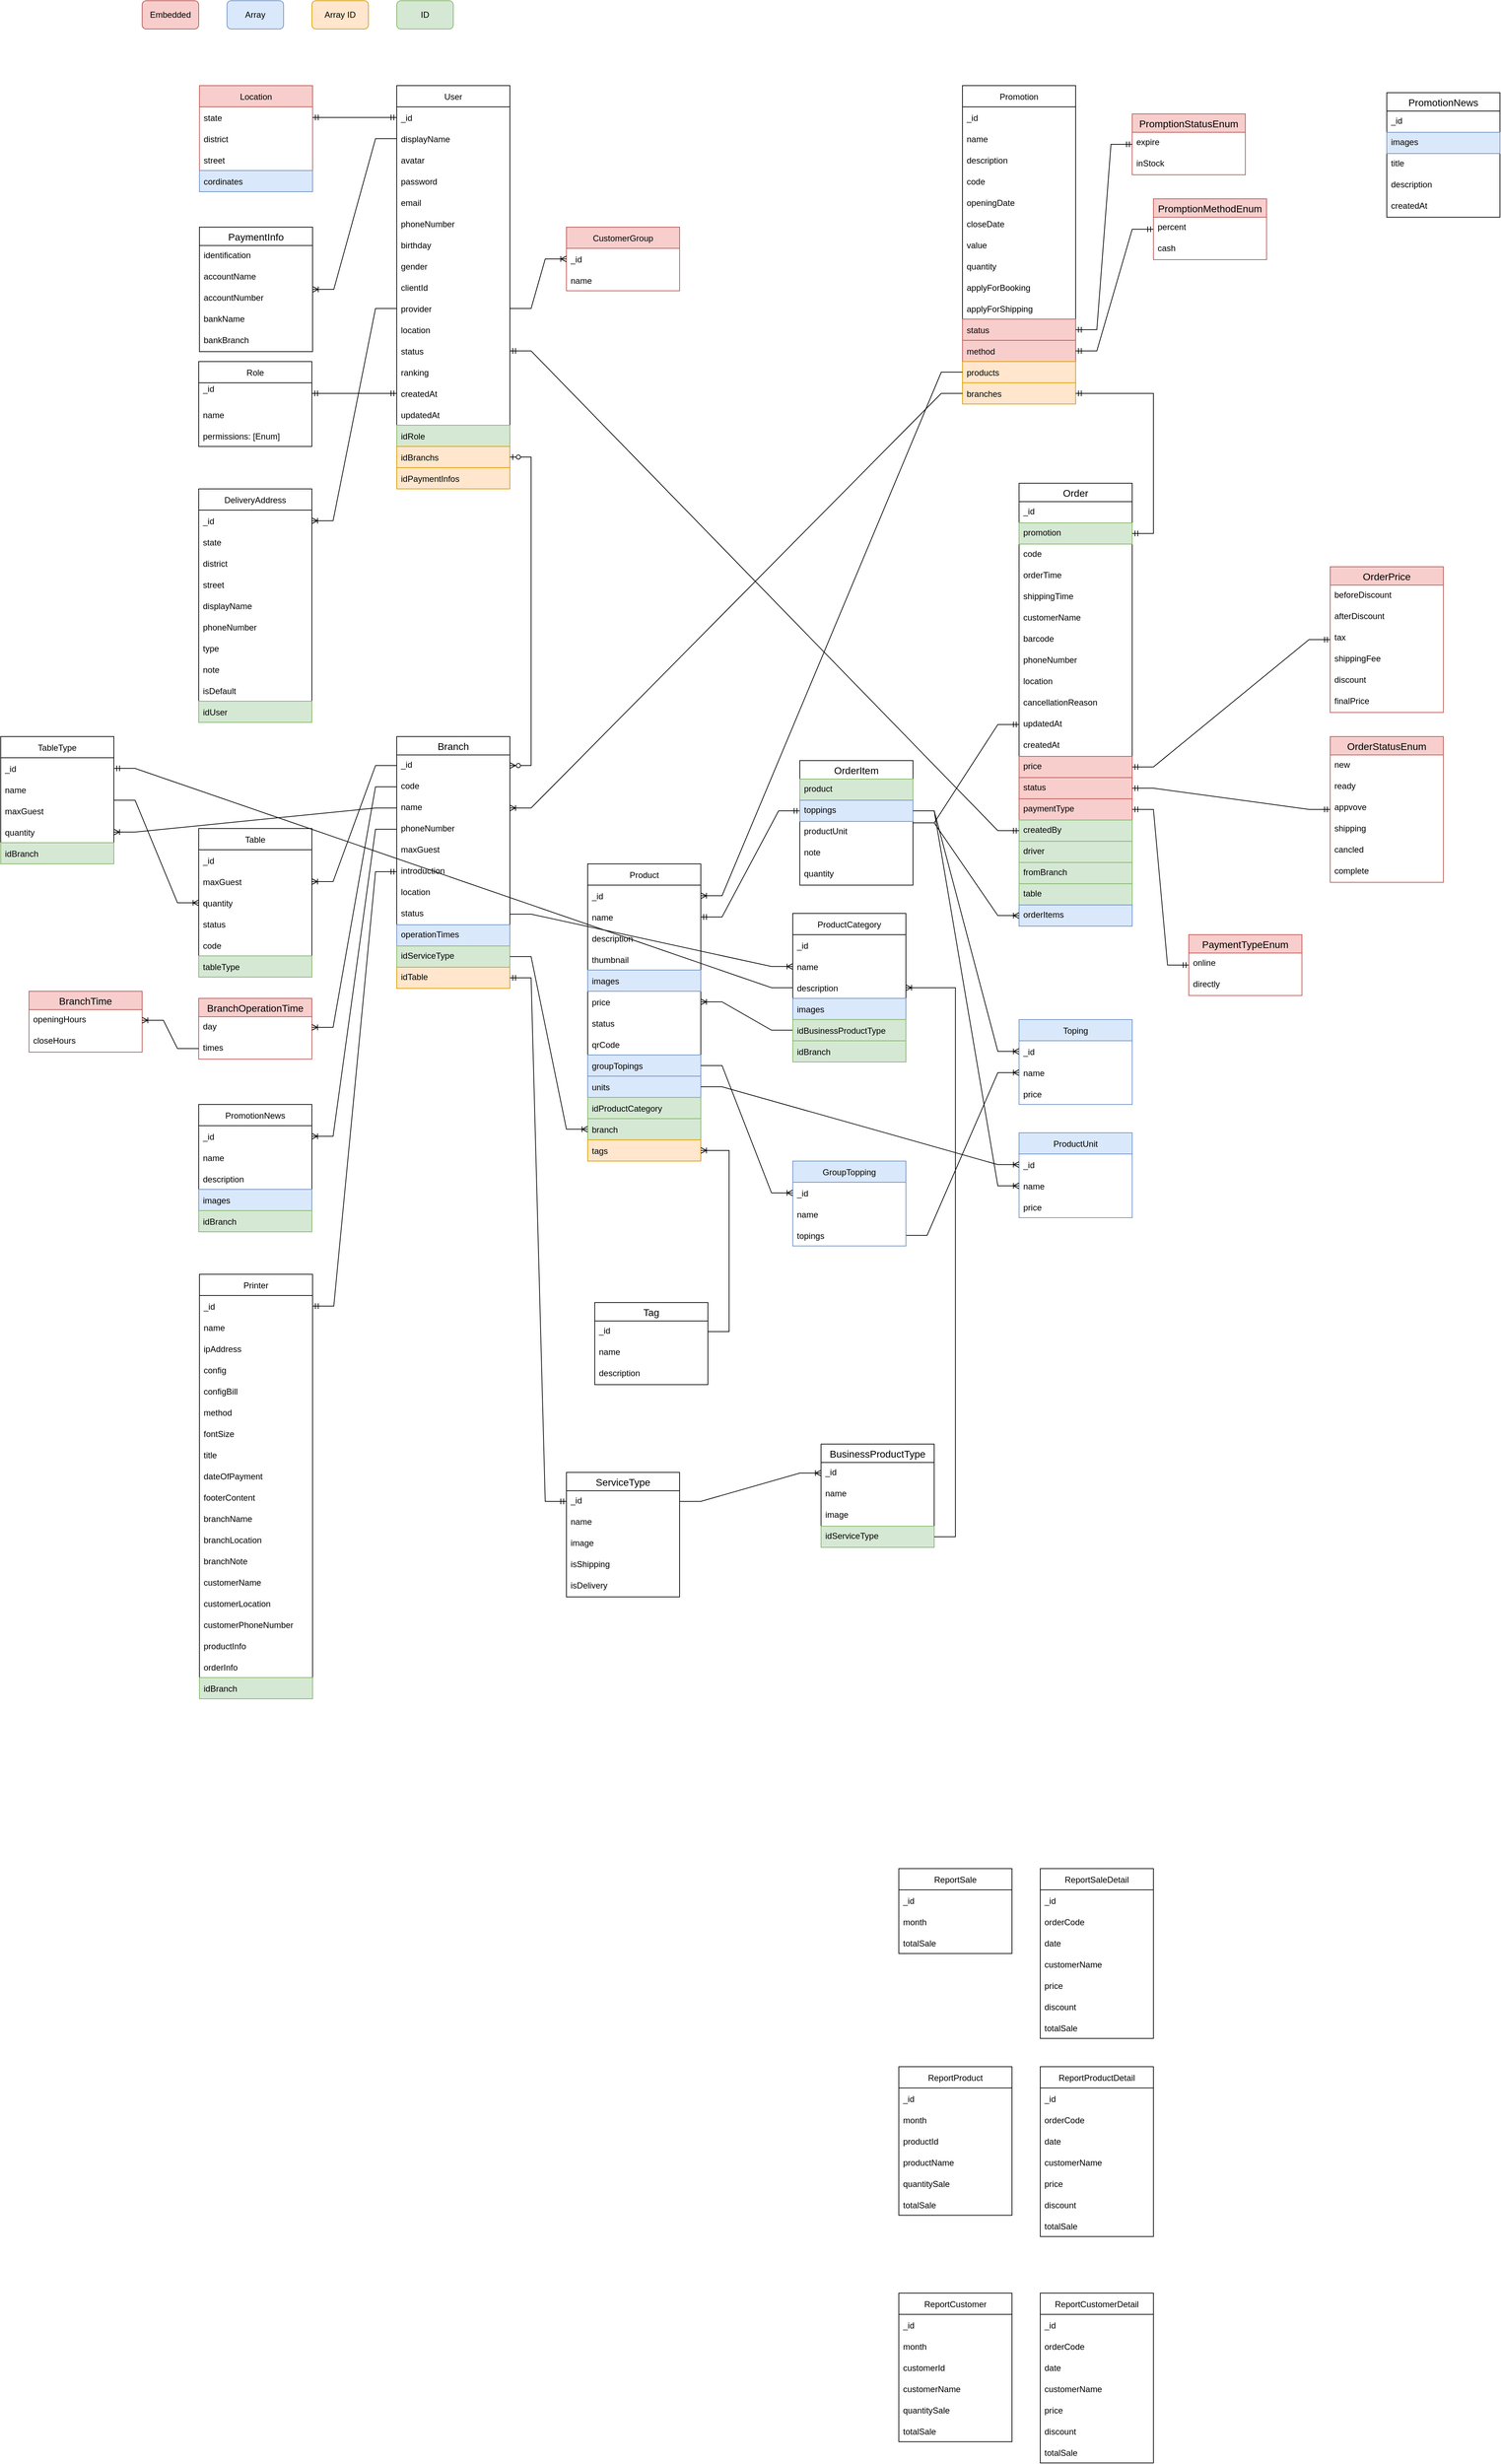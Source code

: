 <mxfile version="19.0.2" type="google"><diagram id="R2lEEEUBdFMjLlhIrx00" name="Page-1"><mxGraphModel grid="1" page="1" gridSize="10" guides="1" tooltips="1" connect="1" arrows="1" fold="1" pageScale="1" pageWidth="850" pageHeight="1100" math="0" shadow="0" extFonts="Permanent Marker^https://fonts.googleapis.com/css?family=Permanent+Marker"><root><mxCell id="0"/><mxCell id="1" parent="0"/><mxCell id="lFwgegjR9NWHp9b-8uQQ-2" value="Role" style="swimlane;fontStyle=0;childLayout=stackLayout;horizontal=1;startSize=30;horizontalStack=0;resizeParent=1;resizeParentMax=0;resizeLast=0;collapsible=1;marginBottom=0;" vertex="1" parent="1"><mxGeometry x="-240" y="190" width="160" height="120" as="geometry"/></mxCell><mxCell id="lFwgegjR9NWHp9b-8uQQ-3" value="_id   &#10;" style="text;strokeColor=none;fillColor=none;align=left;verticalAlign=middle;spacingLeft=4;spacingRight=4;overflow=hidden;points=[[0,0.5],[1,0.5]];portConstraint=eastwest;rotatable=0;" vertex="1" parent="lFwgegjR9NWHp9b-8uQQ-2"><mxGeometry y="30" width="160" height="30" as="geometry"/></mxCell><mxCell id="lFwgegjR9NWHp9b-8uQQ-4" value="name" style="text;strokeColor=none;fillColor=none;align=left;verticalAlign=middle;spacingLeft=4;spacingRight=4;overflow=hidden;points=[[0,0.5],[1,0.5]];portConstraint=eastwest;rotatable=0;" vertex="1" parent="lFwgegjR9NWHp9b-8uQQ-2"><mxGeometry y="60" width="160" height="30" as="geometry"/></mxCell><mxCell id="0aCX9Lzo37tRsROMtZXk-3" value="permissions: [Enum]" style="text;strokeColor=none;fillColor=none;align=left;verticalAlign=middle;spacingLeft=4;spacingRight=4;overflow=hidden;points=[[0,0.5],[1,0.5]];portConstraint=eastwest;rotatable=0;" vertex="1" parent="lFwgegjR9NWHp9b-8uQQ-2"><mxGeometry y="90" width="160" height="30" as="geometry"/></mxCell><mxCell id="lFwgegjR9NWHp9b-8uQQ-6" value="User" style="swimlane;fontStyle=0;childLayout=stackLayout;horizontal=1;startSize=30;horizontalStack=0;resizeParent=1;resizeParentMax=0;resizeLast=0;collapsible=1;marginBottom=0;" vertex="1" parent="1"><mxGeometry x="40" y="-200" width="160" height="570" as="geometry"/></mxCell><mxCell id="lFwgegjR9NWHp9b-8uQQ-7" value="_id" style="text;strokeColor=none;fillColor=none;align=left;verticalAlign=middle;spacingLeft=4;spacingRight=4;overflow=hidden;points=[[0,0.5],[1,0.5]];portConstraint=eastwest;rotatable=0;" vertex="1" parent="lFwgegjR9NWHp9b-8uQQ-6"><mxGeometry y="30" width="160" height="30" as="geometry"/></mxCell><mxCell id="lFwgegjR9NWHp9b-8uQQ-8" value="displayName" style="text;strokeColor=none;fillColor=none;align=left;verticalAlign=middle;spacingLeft=4;spacingRight=4;overflow=hidden;points=[[0,0.5],[1,0.5]];portConstraint=eastwest;rotatable=0;" vertex="1" parent="lFwgegjR9NWHp9b-8uQQ-6"><mxGeometry y="60" width="160" height="30" as="geometry"/></mxCell><mxCell id="lFwgegjR9NWHp9b-8uQQ-43" value="avatar" style="text;strokeColor=none;fillColor=none;align=left;verticalAlign=middle;spacingLeft=4;spacingRight=4;overflow=hidden;points=[[0,0.5],[1,0.5]];portConstraint=eastwest;rotatable=0;" vertex="1" parent="lFwgegjR9NWHp9b-8uQQ-6"><mxGeometry y="90" width="160" height="30" as="geometry"/></mxCell><mxCell id="lFwgegjR9NWHp9b-8uQQ-42" value="password" style="text;strokeColor=none;fillColor=none;align=left;verticalAlign=middle;spacingLeft=4;spacingRight=4;overflow=hidden;points=[[0,0.5],[1,0.5]];portConstraint=eastwest;rotatable=0;" vertex="1" parent="lFwgegjR9NWHp9b-8uQQ-6"><mxGeometry y="120" width="160" height="30" as="geometry"/></mxCell><mxCell id="lFwgegjR9NWHp9b-8uQQ-39" value="email" style="text;strokeColor=none;fillColor=none;align=left;verticalAlign=middle;spacingLeft=4;spacingRight=4;overflow=hidden;points=[[0,0.5],[1,0.5]];portConstraint=eastwest;rotatable=0;" vertex="1" parent="lFwgegjR9NWHp9b-8uQQ-6"><mxGeometry y="150" width="160" height="30" as="geometry"/></mxCell><mxCell id="lFwgegjR9NWHp9b-8uQQ-9" value="phoneNumber" style="text;strokeColor=none;fillColor=none;align=left;verticalAlign=middle;spacingLeft=4;spacingRight=4;overflow=hidden;points=[[0,0.5],[1,0.5]];portConstraint=eastwest;rotatable=0;" vertex="1" parent="lFwgegjR9NWHp9b-8uQQ-6"><mxGeometry y="180" width="160" height="30" as="geometry"/></mxCell><mxCell id="lFwgegjR9NWHp9b-8uQQ-41" value="birthday" style="text;strokeColor=none;fillColor=none;align=left;verticalAlign=middle;spacingLeft=4;spacingRight=4;overflow=hidden;points=[[0,0.5],[1,0.5]];portConstraint=eastwest;rotatable=0;" vertex="1" parent="lFwgegjR9NWHp9b-8uQQ-6"><mxGeometry y="210" width="160" height="30" as="geometry"/></mxCell><mxCell id="lFwgegjR9NWHp9b-8uQQ-40" value="gender" style="text;strokeColor=none;fillColor=none;align=left;verticalAlign=middle;spacingLeft=4;spacingRight=4;overflow=hidden;points=[[0,0.5],[1,0.5]];portConstraint=eastwest;rotatable=0;" vertex="1" parent="lFwgegjR9NWHp9b-8uQQ-6"><mxGeometry y="240" width="160" height="30" as="geometry"/></mxCell><mxCell id="hoI_sLugll8smQe4jC6C-1" value="clientId" style="text;align=left;verticalAlign=middle;spacingLeft=4;spacingRight=4;overflow=hidden;points=[[0,0.5],[1,0.5]];portConstraint=eastwest;rotatable=0;" vertex="1" parent="lFwgegjR9NWHp9b-8uQQ-6"><mxGeometry y="270" width="160" height="30" as="geometry"/></mxCell><mxCell id="hoI_sLugll8smQe4jC6C-2" value="provider" style="text;align=left;verticalAlign=middle;spacingLeft=4;spacingRight=4;overflow=hidden;points=[[0,0.5],[1,0.5]];portConstraint=eastwest;rotatable=0;" vertex="1" parent="lFwgegjR9NWHp9b-8uQQ-6"><mxGeometry y="300" width="160" height="30" as="geometry"/></mxCell><mxCell id="lFwgegjR9NWHp9b-8uQQ-38" value="location" style="text;align=left;verticalAlign=middle;spacingLeft=4;spacingRight=4;overflow=hidden;points=[[0,0.5],[1,0.5]];portConstraint=eastwest;rotatable=0;" vertex="1" parent="lFwgegjR9NWHp9b-8uQQ-6"><mxGeometry y="330" width="160" height="30" as="geometry"/></mxCell><mxCell id="YsRm1U6mFZIfktQjc29V-17" value="status" style="text;align=left;verticalAlign=middle;spacingLeft=4;spacingRight=4;overflow=hidden;points=[[0,0.5],[1,0.5]];portConstraint=eastwest;rotatable=0;" vertex="1" parent="lFwgegjR9NWHp9b-8uQQ-6"><mxGeometry y="360" width="160" height="30" as="geometry"/></mxCell><mxCell id="lFwgegjR9NWHp9b-8uQQ-60" value="ranking" style="text;strokeColor=none;fillColor=none;align=left;verticalAlign=middle;spacingLeft=4;spacingRight=4;overflow=hidden;points=[[0,0.5],[1,0.5]];portConstraint=eastwest;rotatable=0;" vertex="1" parent="lFwgegjR9NWHp9b-8uQQ-6"><mxGeometry y="390" width="160" height="30" as="geometry"/></mxCell><mxCell id="hoI_sLugll8smQe4jC6C-4" value="createdAt" style="text;strokeColor=none;fillColor=none;align=left;verticalAlign=middle;spacingLeft=4;spacingRight=4;overflow=hidden;points=[[0,0.5],[1,0.5]];portConstraint=eastwest;rotatable=0;" vertex="1" parent="lFwgegjR9NWHp9b-8uQQ-6"><mxGeometry y="420" width="160" height="30" as="geometry"/></mxCell><mxCell id="hoI_sLugll8smQe4jC6C-5" value="updatedAt" style="text;strokeColor=none;fillColor=none;align=left;verticalAlign=middle;spacingLeft=4;spacingRight=4;overflow=hidden;points=[[0,0.5],[1,0.5]];portConstraint=eastwest;rotatable=0;" vertex="1" parent="lFwgegjR9NWHp9b-8uQQ-6"><mxGeometry y="450" width="160" height="30" as="geometry"/></mxCell><mxCell id="lFwgegjR9NWHp9b-8uQQ-11" value="idRole" style="text;strokeColor=#82b366;fillColor=#d5e8d4;align=left;verticalAlign=middle;spacingLeft=4;spacingRight=4;overflow=hidden;points=[[0,0.5],[1,0.5]];portConstraint=eastwest;rotatable=0;" vertex="1" parent="lFwgegjR9NWHp9b-8uQQ-6"><mxGeometry y="480" width="160" height="30" as="geometry"/></mxCell><mxCell id="lFwgegjR9NWHp9b-8uQQ-35" value="idBranchs" style="text;strokeColor=#d79b00;fillColor=#ffe6cc;align=left;verticalAlign=middle;spacingLeft=4;spacingRight=4;overflow=hidden;points=[[0,0.5],[1,0.5]];portConstraint=eastwest;rotatable=0;" vertex="1" parent="lFwgegjR9NWHp9b-8uQQ-6"><mxGeometry y="510" width="160" height="30" as="geometry"/></mxCell><mxCell id="NpDA-mG9fe1BzsOlVd6K-5" value="idPaymentInfos" style="text;strokeColor=#d79b00;fillColor=#ffe6cc;align=left;verticalAlign=middle;spacingLeft=4;spacingRight=4;overflow=hidden;points=[[0,0.5],[1,0.5]];portConstraint=eastwest;rotatable=0;" vertex="1" parent="lFwgegjR9NWHp9b-8uQQ-6"><mxGeometry y="540" width="160" height="30" as="geometry"/></mxCell><mxCell id="lFwgegjR9NWHp9b-8uQQ-26" value="Branch" style="swimlane;fontStyle=0;childLayout=stackLayout;horizontal=1;startSize=26;horizontalStack=0;resizeParent=1;resizeParentMax=0;resizeLast=0;collapsible=1;marginBottom=0;align=center;fontSize=14;" vertex="1" parent="1"><mxGeometry x="40" y="720" width="160" height="356" as="geometry"/></mxCell><mxCell id="lFwgegjR9NWHp9b-8uQQ-27" value="_id" style="text;strokeColor=none;fillColor=none;spacingLeft=4;spacingRight=4;overflow=hidden;rotatable=0;points=[[0,0.5],[1,0.5]];portConstraint=eastwest;fontSize=12;" vertex="1" parent="lFwgegjR9NWHp9b-8uQQ-26"><mxGeometry y="26" width="160" height="30" as="geometry"/></mxCell><mxCell id="lFwgegjR9NWHp9b-8uQQ-37" value="code" style="text;strokeColor=none;fillColor=none;spacingLeft=4;spacingRight=4;overflow=hidden;rotatable=0;points=[[0,0.5],[1,0.5]];portConstraint=eastwest;fontSize=12;" vertex="1" parent="lFwgegjR9NWHp9b-8uQQ-26"><mxGeometry y="56" width="160" height="30" as="geometry"/></mxCell><mxCell id="lFwgegjR9NWHp9b-8uQQ-28" value="name" style="text;strokeColor=none;fillColor=none;spacingLeft=4;spacingRight=4;overflow=hidden;rotatable=0;points=[[0,0.5],[1,0.5]];portConstraint=eastwest;fontSize=12;" vertex="1" parent="lFwgegjR9NWHp9b-8uQQ-26"><mxGeometry y="86" width="160" height="30" as="geometry"/></mxCell><mxCell id="lFwgegjR9NWHp9b-8uQQ-36" value="phoneNumber" style="text;strokeColor=none;fillColor=none;spacingLeft=4;spacingRight=4;overflow=hidden;rotatable=0;points=[[0,0.5],[1,0.5]];portConstraint=eastwest;fontSize=12;" vertex="1" parent="lFwgegjR9NWHp9b-8uQQ-26"><mxGeometry y="116" width="160" height="30" as="geometry"/></mxCell><mxCell id="lFwgegjR9NWHp9b-8uQQ-48" value="maxGuest" style="text;strokeColor=none;fillColor=none;spacingLeft=4;spacingRight=4;overflow=hidden;rotatable=0;points=[[0,0.5],[1,0.5]];portConstraint=eastwest;fontSize=12;" vertex="1" parent="lFwgegjR9NWHp9b-8uQQ-26"><mxGeometry y="146" width="160" height="30" as="geometry"/></mxCell><mxCell id="lFwgegjR9NWHp9b-8uQQ-49" value="introduction" style="text;strokeColor=none;fillColor=none;spacingLeft=4;spacingRight=4;overflow=hidden;rotatable=0;points=[[0,0.5],[1,0.5]];portConstraint=eastwest;fontSize=12;" vertex="1" parent="lFwgegjR9NWHp9b-8uQQ-26"><mxGeometry y="176" width="160" height="30" as="geometry"/></mxCell><mxCell id="YsRm1U6mFZIfktQjc29V-18" value="location" style="text;strokeColor=none;fillColor=none;spacingLeft=4;spacingRight=4;overflow=hidden;rotatable=0;points=[[0,0.5],[1,0.5]];portConstraint=eastwest;fontSize=12;" vertex="1" parent="lFwgegjR9NWHp9b-8uQQ-26"><mxGeometry y="206" width="160" height="30" as="geometry"/></mxCell><mxCell id="lFwgegjR9NWHp9b-8uQQ-50" value="status" style="text;strokeColor=none;fillColor=none;spacingLeft=4;spacingRight=4;overflow=hidden;rotatable=0;points=[[0,0.5],[1,0.5]];portConstraint=eastwest;fontSize=12;" vertex="1" parent="lFwgegjR9NWHp9b-8uQQ-26"><mxGeometry y="236" width="160" height="30" as="geometry"/></mxCell><mxCell id="heZojLSTr_cgfd2mL-ME-26" value="operationTimes" style="text;strokeColor=#6c8ebf;fillColor=#dae8fc;spacingLeft=4;spacingRight=4;overflow=hidden;rotatable=0;points=[[0,0.5],[1,0.5]];portConstraint=eastwest;fontSize=12;" vertex="1" parent="lFwgegjR9NWHp9b-8uQQ-26"><mxGeometry y="266" width="160" height="30" as="geometry"/></mxCell><mxCell id="lFwgegjR9NWHp9b-8uQQ-58" value="idServiceType" style="text;strokeColor=#82b366;fillColor=#d5e8d4;spacingLeft=4;spacingRight=4;overflow=hidden;rotatable=0;points=[[0,0.5],[1,0.5]];portConstraint=eastwest;fontSize=12;" vertex="1" parent="lFwgegjR9NWHp9b-8uQQ-26"><mxGeometry y="296" width="160" height="30" as="geometry"/></mxCell><mxCell id="NpDA-mG9fe1BzsOlVd6K-1" value="idTable" style="text;strokeColor=#d79b00;fillColor=#ffe6cc;spacingLeft=4;spacingRight=4;overflow=hidden;rotatable=0;points=[[0,0.5],[1,0.5]];portConstraint=eastwest;fontSize=12;" vertex="1" parent="lFwgegjR9NWHp9b-8uQQ-26"><mxGeometry y="326" width="160" height="30" as="geometry"/></mxCell><mxCell id="lFwgegjR9NWHp9b-8uQQ-33" value="" style="edgeStyle=entityRelationEdgeStyle;fontSize=12;html=1;endArrow=ERmandOne;startArrow=ERmandOne;rounded=0;" edge="1" parent="1" source="lFwgegjR9NWHp9b-8uQQ-3" target="hoI_sLugll8smQe4jC6C-4"><mxGeometry width="100" height="100" relative="1" as="geometry"><mxPoint x="260" y="390" as="sourcePoint"/><mxPoint x="270" y="790" as="targetPoint"/></mxGeometry></mxCell><mxCell id="lFwgegjR9NWHp9b-8uQQ-44" value="ServiceType" style="swimlane;fontStyle=0;childLayout=stackLayout;horizontal=1;startSize=26;horizontalStack=0;resizeParent=1;resizeParentMax=0;resizeLast=0;collapsible=1;marginBottom=0;align=center;fontSize=14;" vertex="1" parent="1"><mxGeometry x="280" y="1760" width="160" height="176" as="geometry"/></mxCell><mxCell id="lFwgegjR9NWHp9b-8uQQ-45" value="_id" style="text;strokeColor=none;fillColor=none;spacingLeft=4;spacingRight=4;overflow=hidden;rotatable=0;points=[[0,0.5],[1,0.5]];portConstraint=eastwest;fontSize=12;" vertex="1" parent="lFwgegjR9NWHp9b-8uQQ-44"><mxGeometry y="26" width="160" height="30" as="geometry"/></mxCell><mxCell id="lFwgegjR9NWHp9b-8uQQ-46" value="name" style="text;strokeColor=none;fillColor=none;spacingLeft=4;spacingRight=4;overflow=hidden;rotatable=0;points=[[0,0.5],[1,0.5]];portConstraint=eastwest;fontSize=12;" vertex="1" parent="lFwgegjR9NWHp9b-8uQQ-44"><mxGeometry y="56" width="160" height="30" as="geometry"/></mxCell><mxCell id="lFwgegjR9NWHp9b-8uQQ-47" value="image" style="text;strokeColor=none;fillColor=none;spacingLeft=4;spacingRight=4;overflow=hidden;rotatable=0;points=[[0,0.5],[1,0.5]];portConstraint=eastwest;fontSize=12;" vertex="1" parent="lFwgegjR9NWHp9b-8uQQ-44"><mxGeometry y="86" width="160" height="30" as="geometry"/></mxCell><mxCell id="heZojLSTr_cgfd2mL-ME-169" value="isShipping" style="text;strokeColor=none;fillColor=none;spacingLeft=4;spacingRight=4;overflow=hidden;rotatable=0;points=[[0,0.5],[1,0.5]];portConstraint=eastwest;fontSize=12;" vertex="1" parent="lFwgegjR9NWHp9b-8uQQ-44"><mxGeometry y="116" width="160" height="30" as="geometry"/></mxCell><mxCell id="heZojLSTr_cgfd2mL-ME-170" value="isDelivery" style="text;strokeColor=none;fillColor=none;spacingLeft=4;spacingRight=4;overflow=hidden;rotatable=0;points=[[0,0.5],[1,0.5]];portConstraint=eastwest;fontSize=12;" vertex="1" parent="lFwgegjR9NWHp9b-8uQQ-44"><mxGeometry y="146" width="160" height="30" as="geometry"/></mxCell><mxCell id="lFwgegjR9NWHp9b-8uQQ-51" value="BusinessProductType" style="swimlane;fontStyle=0;childLayout=stackLayout;horizontal=1;startSize=26;horizontalStack=0;resizeParent=1;resizeParentMax=0;resizeLast=0;collapsible=1;marginBottom=0;align=center;fontSize=14;" vertex="1" parent="1"><mxGeometry x="640" y="1720" width="160" height="146" as="geometry"/></mxCell><mxCell id="lFwgegjR9NWHp9b-8uQQ-52" value="_id" style="text;strokeColor=none;fillColor=none;spacingLeft=4;spacingRight=4;overflow=hidden;rotatable=0;points=[[0,0.5],[1,0.5]];portConstraint=eastwest;fontSize=12;" vertex="1" parent="lFwgegjR9NWHp9b-8uQQ-51"><mxGeometry y="26" width="160" height="30" as="geometry"/></mxCell><mxCell id="lFwgegjR9NWHp9b-8uQQ-53" value="name" style="text;strokeColor=none;fillColor=none;spacingLeft=4;spacingRight=4;overflow=hidden;rotatable=0;points=[[0,0.5],[1,0.5]];portConstraint=eastwest;fontSize=12;" vertex="1" parent="lFwgegjR9NWHp9b-8uQQ-51"><mxGeometry y="56" width="160" height="30" as="geometry"/></mxCell><mxCell id="lFwgegjR9NWHp9b-8uQQ-54" value="image" style="text;strokeColor=none;fillColor=none;spacingLeft=4;spacingRight=4;overflow=hidden;rotatable=0;points=[[0,0.5],[1,0.5]];portConstraint=eastwest;fontSize=12;" vertex="1" parent="lFwgegjR9NWHp9b-8uQQ-51"><mxGeometry y="86" width="160" height="30" as="geometry"/></mxCell><mxCell id="lFwgegjR9NWHp9b-8uQQ-55" value="idServiceType" style="text;strokeColor=#82b366;fillColor=#d5e8d4;spacingLeft=4;spacingRight=4;overflow=hidden;rotatable=0;points=[[0,0.5],[1,0.5]];portConstraint=eastwest;fontSize=12;" vertex="1" parent="lFwgegjR9NWHp9b-8uQQ-51"><mxGeometry y="116" width="160" height="30" as="geometry"/></mxCell><mxCell id="lFwgegjR9NWHp9b-8uQQ-56" value="" style="edgeStyle=entityRelationEdgeStyle;fontSize=12;html=1;endArrow=ERoneToMany;rounded=0;" edge="1" parent="1" source="lFwgegjR9NWHp9b-8uQQ-45" target="lFwgegjR9NWHp9b-8uQQ-52"><mxGeometry width="100" height="100" relative="1" as="geometry"><mxPoint x="140" y="1640" as="sourcePoint"/><mxPoint x="140" y="1480" as="targetPoint"/></mxGeometry></mxCell><mxCell id="lFwgegjR9NWHp9b-8uQQ-68" value="BranchOperationTime" style="swimlane;fontStyle=0;childLayout=stackLayout;horizontal=1;startSize=26;horizontalStack=0;resizeParent=1;resizeParentMax=0;resizeLast=0;collapsible=1;marginBottom=0;align=center;fontSize=14;fillColor=#f8cecc;strokeColor=#b85450;" vertex="1" parent="1"><mxGeometry x="-240" y="1090" width="160" height="86" as="geometry"/></mxCell><mxCell id="lFwgegjR9NWHp9b-8uQQ-69" value="day" style="text;strokeColor=none;fillColor=none;spacingLeft=4;spacingRight=4;overflow=hidden;rotatable=0;points=[[0,0.5],[1,0.5]];portConstraint=eastwest;fontSize=12;" vertex="1" parent="lFwgegjR9NWHp9b-8uQQ-68"><mxGeometry y="26" width="160" height="30" as="geometry"/></mxCell><mxCell id="lFwgegjR9NWHp9b-8uQQ-71" value="times" style="text;strokeColor=none;fillColor=none;spacingLeft=4;spacingRight=4;overflow=hidden;rotatable=0;points=[[0,0.5],[1,0.5]];portConstraint=eastwest;fontSize=12;" vertex="1" parent="lFwgegjR9NWHp9b-8uQQ-68"><mxGeometry y="56" width="160" height="30" as="geometry"/></mxCell><mxCell id="lFwgegjR9NWHp9b-8uQQ-73" value="Array" style="rounded=1;whiteSpace=wrap;html=1;fillColor=#dae8fc;strokeColor=#6c8ebf;" vertex="1" parent="1"><mxGeometry x="-200" y="-320" width="80" height="40" as="geometry"/></mxCell><mxCell id="lFwgegjR9NWHp9b-8uQQ-74" value="Array ID" style="rounded=1;whiteSpace=wrap;html=1;fillColor=#ffe6cc;strokeColor=#d79b00;" vertex="1" parent="1"><mxGeometry x="-80" y="-320" width="80" height="40" as="geometry"/></mxCell><mxCell id="lFwgegjR9NWHp9b-8uQQ-75" value="ID" style="rounded=1;whiteSpace=wrap;html=1;fillColor=#d5e8d4;strokeColor=#82b366;" vertex="1" parent="1"><mxGeometry x="40" y="-320" width="80" height="40" as="geometry"/></mxCell><mxCell id="YsRm1U6mFZIfktQjc29V-1" value="Location" style="swimlane;fontStyle=0;childLayout=stackLayout;horizontal=1;startSize=30;horizontalStack=0;resizeParent=1;resizeParentMax=0;resizeLast=0;collapsible=1;marginBottom=0;fillColor=#f8cecc;strokeColor=#b85450;" vertex="1" parent="1"><mxGeometry x="-239" y="-200" width="160" height="150" as="geometry"/></mxCell><mxCell id="YsRm1U6mFZIfktQjc29V-2" value="state" style="text;strokeColor=none;fillColor=none;align=left;verticalAlign=middle;spacingLeft=4;spacingRight=4;overflow=hidden;points=[[0,0.5],[1,0.5]];portConstraint=eastwest;rotatable=0;" vertex="1" parent="YsRm1U6mFZIfktQjc29V-1"><mxGeometry y="30" width="160" height="30" as="geometry"/></mxCell><mxCell id="YsRm1U6mFZIfktQjc29V-3" value="district" style="text;strokeColor=none;fillColor=none;align=left;verticalAlign=middle;spacingLeft=4;spacingRight=4;overflow=hidden;points=[[0,0.5],[1,0.5]];portConstraint=eastwest;rotatable=0;" vertex="1" parent="YsRm1U6mFZIfktQjc29V-1"><mxGeometry y="60" width="160" height="30" as="geometry"/></mxCell><mxCell id="YsRm1U6mFZIfktQjc29V-4" value="street" style="text;strokeColor=none;fillColor=none;align=left;verticalAlign=middle;spacingLeft=4;spacingRight=4;overflow=hidden;points=[[0,0.5],[1,0.5]];portConstraint=eastwest;rotatable=0;" vertex="1" parent="YsRm1U6mFZIfktQjc29V-1"><mxGeometry y="90" width="160" height="30" as="geometry"/></mxCell><mxCell id="hoI_sLugll8smQe4jC6C-6" value="cordinates" style="text;strokeColor=#6c8ebf;fillColor=#dae8fc;align=left;verticalAlign=middle;spacingLeft=4;spacingRight=4;overflow=hidden;points=[[0,0.5],[1,0.5]];portConstraint=eastwest;rotatable=0;" vertex="1" parent="YsRm1U6mFZIfktQjc29V-1"><mxGeometry y="120" width="160" height="30" as="geometry"/></mxCell><mxCell id="YsRm1U6mFZIfktQjc29V-5" value="DeliveryAddress" style="swimlane;fontStyle=0;childLayout=stackLayout;horizontal=1;startSize=30;horizontalStack=0;resizeParent=1;resizeParentMax=0;resizeLast=0;collapsible=1;marginBottom=0;" vertex="1" parent="1"><mxGeometry x="-240" y="370" width="160" height="330" as="geometry"/></mxCell><mxCell id="YsRm1U6mFZIfktQjc29V-9" value="_id" style="text;strokeColor=none;fillColor=none;align=left;verticalAlign=middle;spacingLeft=4;spacingRight=4;overflow=hidden;points=[[0,0.5],[1,0.5]];portConstraint=eastwest;rotatable=0;" vertex="1" parent="YsRm1U6mFZIfktQjc29V-5"><mxGeometry y="30" width="160" height="30" as="geometry"/></mxCell><mxCell id="YsRm1U6mFZIfktQjc29V-6" value="state" style="text;strokeColor=none;fillColor=none;align=left;verticalAlign=middle;spacingLeft=4;spacingRight=4;overflow=hidden;points=[[0,0.5],[1,0.5]];portConstraint=eastwest;rotatable=0;" vertex="1" parent="YsRm1U6mFZIfktQjc29V-5"><mxGeometry y="60" width="160" height="30" as="geometry"/></mxCell><mxCell id="YsRm1U6mFZIfktQjc29V-7" value="district" style="text;strokeColor=none;fillColor=none;align=left;verticalAlign=middle;spacingLeft=4;spacingRight=4;overflow=hidden;points=[[0,0.5],[1,0.5]];portConstraint=eastwest;rotatable=0;" vertex="1" parent="YsRm1U6mFZIfktQjc29V-5"><mxGeometry y="90" width="160" height="30" as="geometry"/></mxCell><mxCell id="YsRm1U6mFZIfktQjc29V-8" value="street" style="text;strokeColor=none;fillColor=none;align=left;verticalAlign=middle;spacingLeft=4;spacingRight=4;overflow=hidden;points=[[0,0.5],[1,0.5]];portConstraint=eastwest;rotatable=0;" vertex="1" parent="YsRm1U6mFZIfktQjc29V-5"><mxGeometry y="120" width="160" height="30" as="geometry"/></mxCell><mxCell id="YsRm1U6mFZIfktQjc29V-10" value="displayName" style="text;strokeColor=none;fillColor=none;align=left;verticalAlign=middle;spacingLeft=4;spacingRight=4;overflow=hidden;points=[[0,0.5],[1,0.5]];portConstraint=eastwest;rotatable=0;" vertex="1" parent="YsRm1U6mFZIfktQjc29V-5"><mxGeometry y="150" width="160" height="30" as="geometry"/></mxCell><mxCell id="YsRm1U6mFZIfktQjc29V-11" value="phoneNumber" style="text;strokeColor=none;fillColor=none;align=left;verticalAlign=middle;spacingLeft=4;spacingRight=4;overflow=hidden;points=[[0,0.5],[1,0.5]];portConstraint=eastwest;rotatable=0;" vertex="1" parent="YsRm1U6mFZIfktQjc29V-5"><mxGeometry y="180" width="160" height="30" as="geometry"/></mxCell><mxCell id="YsRm1U6mFZIfktQjc29V-12" value="type" style="text;strokeColor=none;fillColor=none;align=left;verticalAlign=middle;spacingLeft=4;spacingRight=4;overflow=hidden;points=[[0,0.5],[1,0.5]];portConstraint=eastwest;rotatable=0;" vertex="1" parent="YsRm1U6mFZIfktQjc29V-5"><mxGeometry y="210" width="160" height="30" as="geometry"/></mxCell><mxCell id="YsRm1U6mFZIfktQjc29V-13" value="note" style="text;strokeColor=none;fillColor=none;align=left;verticalAlign=middle;spacingLeft=4;spacingRight=4;overflow=hidden;points=[[0,0.5],[1,0.5]];portConstraint=eastwest;rotatable=0;" vertex="1" parent="YsRm1U6mFZIfktQjc29V-5"><mxGeometry y="240" width="160" height="30" as="geometry"/></mxCell><mxCell id="sj02DPUjKwbrV7o9_GGN-3" value="isDefault" style="text;strokeColor=none;fillColor=none;align=left;verticalAlign=middle;spacingLeft=4;spacingRight=4;overflow=hidden;points=[[0,0.5],[1,0.5]];portConstraint=eastwest;rotatable=0;" vertex="1" parent="YsRm1U6mFZIfktQjc29V-5"><mxGeometry y="270" width="160" height="30" as="geometry"/></mxCell><mxCell id="NpDA-mG9fe1BzsOlVd6K-3" value="idUser" style="text;strokeColor=#82b366;fillColor=#d5e8d4;align=left;verticalAlign=middle;spacingLeft=4;spacingRight=4;overflow=hidden;points=[[0,0.5],[1,0.5]];portConstraint=eastwest;rotatable=0;" vertex="1" parent="YsRm1U6mFZIfktQjc29V-5"><mxGeometry y="300" width="160" height="30" as="geometry"/></mxCell><mxCell id="YsRm1U6mFZIfktQjc29V-16" value="" style="edgeStyle=entityRelationEdgeStyle;fontSize=12;html=1;endArrow=ERoneToMany;rounded=0;" edge="1" parent="1" source="hoI_sLugll8smQe4jC6C-2" target="YsRm1U6mFZIfktQjc29V-9"><mxGeometry width="100" height="100" relative="1" as="geometry"><mxPoint x="160" y="400" as="sourcePoint"/><mxPoint x="260" y="300" as="targetPoint"/></mxGeometry></mxCell><mxCell id="YsRm1U6mFZIfktQjc29V-19" value="PaymentInfo" style="swimlane;fontStyle=0;childLayout=stackLayout;horizontal=1;startSize=26;horizontalStack=0;resizeParent=1;resizeParentMax=0;resizeLast=0;collapsible=1;marginBottom=0;align=center;fontSize=14;" vertex="1" parent="1"><mxGeometry x="-239" width="160" height="176" as="geometry"/></mxCell><mxCell id="YsRm1U6mFZIfktQjc29V-21" value="identification" style="text;strokeColor=none;fillColor=none;spacingLeft=4;spacingRight=4;overflow=hidden;rotatable=0;points=[[0,0.5],[1,0.5]];portConstraint=eastwest;fontSize=12;" vertex="1" parent="YsRm1U6mFZIfktQjc29V-19"><mxGeometry y="26" width="160" height="30" as="geometry"/></mxCell><mxCell id="YsRm1U6mFZIfktQjc29V-20" value="accountName" style="text;strokeColor=none;fillColor=none;spacingLeft=4;spacingRight=4;overflow=hidden;rotatable=0;points=[[0,0.5],[1,0.5]];portConstraint=eastwest;fontSize=12;" vertex="1" parent="YsRm1U6mFZIfktQjc29V-19"><mxGeometry y="56" width="160" height="30" as="geometry"/></mxCell><mxCell id="sj02DPUjKwbrV7o9_GGN-2" value="accountNumber" style="text;strokeColor=none;fillColor=none;spacingLeft=4;spacingRight=4;overflow=hidden;rotatable=0;points=[[0,0.5],[1,0.5]];portConstraint=eastwest;fontSize=12;" vertex="1" parent="YsRm1U6mFZIfktQjc29V-19"><mxGeometry y="86" width="160" height="30" as="geometry"/></mxCell><mxCell id="YsRm1U6mFZIfktQjc29V-22" value="bankName" style="text;strokeColor=none;fillColor=none;spacingLeft=4;spacingRight=4;overflow=hidden;rotatable=0;points=[[0,0.5],[1,0.5]];portConstraint=eastwest;fontSize=12;" vertex="1" parent="YsRm1U6mFZIfktQjc29V-19"><mxGeometry y="116" width="160" height="30" as="geometry"/></mxCell><mxCell id="YsRm1U6mFZIfktQjc29V-23" value="bankBranch" style="text;strokeColor=none;fillColor=none;spacingLeft=4;spacingRight=4;overflow=hidden;rotatable=0;points=[[0,0.5],[1,0.5]];portConstraint=eastwest;fontSize=12;" vertex="1" parent="YsRm1U6mFZIfktQjc29V-19"><mxGeometry y="146" width="160" height="30" as="geometry"/></mxCell><mxCell id="heZojLSTr_cgfd2mL-ME-6" value="Product" style="swimlane;fontStyle=0;childLayout=stackLayout;horizontal=1;startSize=30;horizontalStack=0;resizeParent=1;resizeParentMax=0;resizeLast=0;collapsible=1;marginBottom=0;" vertex="1" parent="1"><mxGeometry x="310" y="900" width="160" height="420" as="geometry"/></mxCell><mxCell id="heZojLSTr_cgfd2mL-ME-7" value="_id" style="text;strokeColor=none;fillColor=none;align=left;verticalAlign=middle;spacingLeft=4;spacingRight=4;overflow=hidden;points=[[0,0.5],[1,0.5]];portConstraint=eastwest;rotatable=0;" vertex="1" parent="heZojLSTr_cgfd2mL-ME-6"><mxGeometry y="30" width="160" height="30" as="geometry"/></mxCell><mxCell id="heZojLSTr_cgfd2mL-ME-8" value="name" style="text;strokeColor=none;fillColor=none;align=left;verticalAlign=middle;spacingLeft=4;spacingRight=4;overflow=hidden;points=[[0,0.5],[1,0.5]];portConstraint=eastwest;rotatable=0;" vertex="1" parent="heZojLSTr_cgfd2mL-ME-6"><mxGeometry y="60" width="160" height="30" as="geometry"/></mxCell><mxCell id="heZojLSTr_cgfd2mL-ME-9" value="description" style="text;strokeColor=none;fillColor=none;align=left;verticalAlign=middle;spacingLeft=4;spacingRight=4;overflow=hidden;points=[[0,0.5],[1,0.5]];portConstraint=eastwest;rotatable=0;" vertex="1" parent="heZojLSTr_cgfd2mL-ME-6"><mxGeometry y="90" width="160" height="30" as="geometry"/></mxCell><mxCell id="heZojLSTr_cgfd2mL-ME-20" value="thumbnail" style="text;align=left;verticalAlign=middle;spacingLeft=4;spacingRight=4;overflow=hidden;points=[[0,0.5],[1,0.5]];portConstraint=eastwest;rotatable=0;" vertex="1" parent="heZojLSTr_cgfd2mL-ME-6"><mxGeometry y="120" width="160" height="30" as="geometry"/></mxCell><mxCell id="heZojLSTr_cgfd2mL-ME-17" value="images" style="text;strokeColor=#6c8ebf;fillColor=#dae8fc;align=left;verticalAlign=middle;spacingLeft=4;spacingRight=4;overflow=hidden;points=[[0,0.5],[1,0.5]];portConstraint=eastwest;rotatable=0;" vertex="1" parent="heZojLSTr_cgfd2mL-ME-6"><mxGeometry y="150" width="160" height="30" as="geometry"/></mxCell><mxCell id="heZojLSTr_cgfd2mL-ME-18" value="price" style="text;align=left;verticalAlign=middle;spacingLeft=4;spacingRight=4;overflow=hidden;points=[[0,0.5],[1,0.5]];portConstraint=eastwest;rotatable=0;" vertex="1" parent="heZojLSTr_cgfd2mL-ME-6"><mxGeometry y="180" width="160" height="30" as="geometry"/></mxCell><mxCell id="heZojLSTr_cgfd2mL-ME-19" value="status" style="text;align=left;verticalAlign=middle;spacingLeft=4;spacingRight=4;overflow=hidden;points=[[0,0.5],[1,0.5]];portConstraint=eastwest;rotatable=0;" vertex="1" parent="heZojLSTr_cgfd2mL-ME-6"><mxGeometry y="210" width="160" height="30" as="geometry"/></mxCell><mxCell id="heZojLSTr_cgfd2mL-ME-168" value="qrCode" style="text;align=left;verticalAlign=middle;spacingLeft=4;spacingRight=4;overflow=hidden;points=[[0,0.5],[1,0.5]];portConstraint=eastwest;rotatable=0;" vertex="1" parent="heZojLSTr_cgfd2mL-ME-6"><mxGeometry y="240" width="160" height="30" as="geometry"/></mxCell><mxCell id="heZojLSTr_cgfd2mL-ME-25" value="groupTopings" style="text;align=left;verticalAlign=middle;spacingLeft=4;spacingRight=4;overflow=hidden;points=[[0,0.5],[1,0.5]];portConstraint=eastwest;rotatable=0;fillColor=#dae8fc;strokeColor=#6c8ebf;" vertex="1" parent="heZojLSTr_cgfd2mL-ME-6"><mxGeometry y="270" width="160" height="30" as="geometry"/></mxCell><mxCell id="suqw91HDgHKiOJwKQikz-1" value="units" style="text;align=left;verticalAlign=middle;spacingLeft=4;spacingRight=4;overflow=hidden;points=[[0,0.5],[1,0.5]];portConstraint=eastwest;rotatable=0;fillColor=#dae8fc;strokeColor=#6c8ebf;" vertex="1" parent="heZojLSTr_cgfd2mL-ME-6"><mxGeometry y="300" width="160" height="30" as="geometry"/></mxCell><mxCell id="heZojLSTr_cgfd2mL-ME-28" value="idProductCategory" style="text;align=left;verticalAlign=middle;spacingLeft=4;spacingRight=4;overflow=hidden;points=[[0,0.5],[1,0.5]];portConstraint=eastwest;rotatable=0;fillColor=#d5e8d4;strokeColor=#82b366;" vertex="1" parent="heZojLSTr_cgfd2mL-ME-6"><mxGeometry y="330" width="160" height="30" as="geometry"/></mxCell><mxCell id="F23L1ln2yUOwVyF5XgWR-3" value="branch" style="text;align=left;verticalAlign=middle;spacingLeft=4;spacingRight=4;overflow=hidden;points=[[0,0.5],[1,0.5]];portConstraint=eastwest;rotatable=0;fillColor=#d5e8d4;strokeColor=#82b366;" vertex="1" parent="heZojLSTr_cgfd2mL-ME-6"><mxGeometry y="360" width="160" height="30" as="geometry"/></mxCell><mxCell id="VJlxvRcCsayv9i3WP7S--21" value="tags" style="text;align=left;verticalAlign=middle;spacingLeft=4;spacingRight=4;overflow=hidden;points=[[0,0.5],[1,0.5]];portConstraint=eastwest;rotatable=0;fillColor=#ffe6cc;strokeColor=#d79b00;" vertex="1" parent="heZojLSTr_cgfd2mL-ME-6"><mxGeometry y="390" width="160" height="30" as="geometry"/></mxCell><mxCell id="heZojLSTr_cgfd2mL-ME-10" value="" style="edgeStyle=entityRelationEdgeStyle;fontSize=12;html=1;endArrow=ERmandOne;startArrow=ERmandOne;rounded=0;" edge="1" parent="1" source="lFwgegjR9NWHp9b-8uQQ-7" target="YsRm1U6mFZIfktQjc29V-2"><mxGeometry width="100" height="100" relative="1" as="geometry"><mxPoint x="370" y="90" as="sourcePoint"/><mxPoint x="470" y="-10" as="targetPoint"/></mxGeometry></mxCell><mxCell id="heZojLSTr_cgfd2mL-ME-13" value="" style="edgeStyle=entityRelationEdgeStyle;fontSize=12;html=1;endArrow=ERoneToMany;rounded=0;" edge="1" parent="1" source="lFwgegjR9NWHp9b-8uQQ-55" target="heZojLSTr_cgfd2mL-ME-1"><mxGeometry width="100" height="100" relative="1" as="geometry"><mxPoint x="-150" y="2320" as="sourcePoint"/><mxPoint x="870" y="1420" as="targetPoint"/></mxGeometry></mxCell><mxCell id="heZojLSTr_cgfd2mL-ME-21" value="Toping" style="swimlane;fontStyle=0;childLayout=stackLayout;horizontal=1;startSize=30;horizontalStack=0;resizeParent=1;resizeParentMax=0;resizeLast=0;collapsible=1;marginBottom=0;fillColor=#dae8fc;strokeColor=#6c8ebf;" vertex="1" parent="1"><mxGeometry x="920" y="1120" width="160" height="120" as="geometry"/></mxCell><mxCell id="NpDA-mG9fe1BzsOlVd6K-7" value="_id" style="text;strokeColor=none;fillColor=none;align=left;verticalAlign=middle;spacingLeft=4;spacingRight=4;overflow=hidden;points=[[0,0.5],[1,0.5]];portConstraint=eastwest;rotatable=0;" vertex="1" parent="heZojLSTr_cgfd2mL-ME-21"><mxGeometry y="30" width="160" height="30" as="geometry"/></mxCell><mxCell id="heZojLSTr_cgfd2mL-ME-24" value="name" style="text;strokeColor=none;fillColor=none;align=left;verticalAlign=middle;spacingLeft=4;spacingRight=4;overflow=hidden;points=[[0,0.5],[1,0.5]];portConstraint=eastwest;rotatable=0;" vertex="1" parent="heZojLSTr_cgfd2mL-ME-21"><mxGeometry y="60" width="160" height="30" as="geometry"/></mxCell><mxCell id="DvMRn8ZqLFuYsIOA8p2V-11" value="price" style="text;strokeColor=none;fillColor=none;align=left;verticalAlign=middle;spacingLeft=4;spacingRight=4;overflow=hidden;points=[[0,0.5],[1,0.5]];portConstraint=eastwest;rotatable=0;" vertex="1" parent="heZojLSTr_cgfd2mL-ME-21"><mxGeometry y="90" width="160" height="30" as="geometry"/></mxCell><mxCell id="heZojLSTr_cgfd2mL-ME-27" value="" style="edgeStyle=entityRelationEdgeStyle;fontSize=12;html=1;endArrow=ERoneToMany;rounded=0;" edge="1" parent="1" source="DvMRn8ZqLFuYsIOA8p2V-14" target="heZojLSTr_cgfd2mL-ME-24"><mxGeometry width="100" height="100" relative="1" as="geometry"><mxPoint x="780" y="1230" as="sourcePoint"/><mxPoint x="840" y="1385" as="targetPoint"/></mxGeometry></mxCell><mxCell id="heZojLSTr_cgfd2mL-ME-29" value="" style="edgeStyle=entityRelationEdgeStyle;fontSize=12;html=1;endArrow=ERoneToMany;rounded=0;" edge="1" parent="1" source="heZojLSTr_cgfd2mL-ME-12" target="heZojLSTr_cgfd2mL-ME-18"><mxGeometry width="100" height="100" relative="1" as="geometry"><mxPoint x="640" y="1330" as="sourcePoint"/><mxPoint x="880" y="1080" as="targetPoint"/></mxGeometry></mxCell><mxCell id="heZojLSTr_cgfd2mL-ME-30" value="Table" style="swimlane;fontStyle=0;childLayout=stackLayout;horizontal=1;startSize=30;horizontalStack=0;resizeParent=1;resizeParentMax=0;resizeLast=0;collapsible=1;marginBottom=0;" vertex="1" parent="1"><mxGeometry x="-240" y="850" width="160" height="210" as="geometry"/></mxCell><mxCell id="heZojLSTr_cgfd2mL-ME-31" value="_id" style="text;strokeColor=none;fillColor=none;align=left;verticalAlign=middle;spacingLeft=4;spacingRight=4;overflow=hidden;points=[[0,0.5],[1,0.5]];portConstraint=eastwest;rotatable=0;" vertex="1" parent="heZojLSTr_cgfd2mL-ME-30"><mxGeometry y="30" width="160" height="30" as="geometry"/></mxCell><mxCell id="heZojLSTr_cgfd2mL-ME-33" value="maxGuest" style="text;strokeColor=none;fillColor=none;align=left;verticalAlign=middle;spacingLeft=4;spacingRight=4;overflow=hidden;points=[[0,0.5],[1,0.5]];portConstraint=eastwest;rotatable=0;" vertex="1" parent="heZojLSTr_cgfd2mL-ME-30"><mxGeometry y="60" width="160" height="30" as="geometry"/></mxCell><mxCell id="heZojLSTr_cgfd2mL-ME-34" value="quantity" style="text;strokeColor=none;fillColor=none;align=left;verticalAlign=middle;spacingLeft=4;spacingRight=4;overflow=hidden;points=[[0,0.5],[1,0.5]];portConstraint=eastwest;rotatable=0;" vertex="1" parent="heZojLSTr_cgfd2mL-ME-30"><mxGeometry y="90" width="160" height="30" as="geometry"/></mxCell><mxCell id="heZojLSTr_cgfd2mL-ME-35" value="status" style="text;strokeColor=none;fillColor=none;align=left;verticalAlign=middle;spacingLeft=4;spacingRight=4;overflow=hidden;points=[[0,0.5],[1,0.5]];portConstraint=eastwest;rotatable=0;" vertex="1" parent="heZojLSTr_cgfd2mL-ME-30"><mxGeometry y="120" width="160" height="30" as="geometry"/></mxCell><mxCell id="suqw91HDgHKiOJwKQikz-11" value="code" style="text;strokeColor=none;fillColor=none;align=left;verticalAlign=middle;spacingLeft=4;spacingRight=4;overflow=hidden;points=[[0,0.5],[1,0.5]];portConstraint=eastwest;rotatable=0;" vertex="1" parent="heZojLSTr_cgfd2mL-ME-30"><mxGeometry y="150" width="160" height="30" as="geometry"/></mxCell><mxCell id="heZojLSTr_cgfd2mL-ME-36" value="tableType" style="text;strokeColor=#82b366;fillColor=#d5e8d4;align=left;verticalAlign=middle;spacingLeft=4;spacingRight=4;overflow=hidden;points=[[0,0.5],[1,0.5]];portConstraint=eastwest;rotatable=0;" vertex="1" parent="heZojLSTr_cgfd2mL-ME-30"><mxGeometry y="180" width="160" height="30" as="geometry"/></mxCell><mxCell id="heZojLSTr_cgfd2mL-ME-38" value="" style="edgeStyle=entityRelationEdgeStyle;fontSize=12;html=1;endArrow=ERoneToMany;rounded=0;" edge="1" parent="1" source="lFwgegjR9NWHp9b-8uQQ-27" target="heZojLSTr_cgfd2mL-ME-33"><mxGeometry width="100" height="100" relative="1" as="geometry"><mxPoint x="242" y="720" as="sourcePoint"/><mxPoint x="240" y="850" as="targetPoint"/></mxGeometry></mxCell><mxCell id="heZojLSTr_cgfd2mL-ME-39" value="" style="edgeStyle=entityRelationEdgeStyle;fontSize=12;html=1;endArrow=ERmandOne;startArrow=ERmandOne;rounded=0;" edge="1" parent="1" source="NpDA-mG9fe1BzsOlVd6K-1" target="lFwgegjR9NWHp9b-8uQQ-45"><mxGeometry width="100" height="100" relative="1" as="geometry"><mxPoint x="780" y="1190" as="sourcePoint"/><mxPoint x="560" y="420" as="targetPoint"/></mxGeometry></mxCell><mxCell id="heZojLSTr_cgfd2mL-ME-40" value="Promotion" style="swimlane;fontStyle=0;childLayout=stackLayout;horizontal=1;startSize=30;horizontalStack=0;resizeParent=1;resizeParentMax=0;resizeLast=0;collapsible=1;marginBottom=0;" vertex="1" parent="1"><mxGeometry x="840" y="-200" width="160" height="450" as="geometry"/></mxCell><mxCell id="heZojLSTr_cgfd2mL-ME-41" value="_id" style="text;strokeColor=none;fillColor=none;align=left;verticalAlign=middle;spacingLeft=4;spacingRight=4;overflow=hidden;points=[[0,0.5],[1,0.5]];portConstraint=eastwest;rotatable=0;" vertex="1" parent="heZojLSTr_cgfd2mL-ME-40"><mxGeometry y="30" width="160" height="30" as="geometry"/></mxCell><mxCell id="heZojLSTr_cgfd2mL-ME-42" value="name" style="text;strokeColor=none;fillColor=none;align=left;verticalAlign=middle;spacingLeft=4;spacingRight=4;overflow=hidden;points=[[0,0.5],[1,0.5]];portConstraint=eastwest;rotatable=0;" vertex="1" parent="heZojLSTr_cgfd2mL-ME-40"><mxGeometry y="60" width="160" height="30" as="geometry"/></mxCell><mxCell id="OZEcfoOXY5NXYF6luDCv-78" value="description" style="text;strokeColor=none;fillColor=none;align=left;verticalAlign=middle;spacingLeft=4;spacingRight=4;overflow=hidden;points=[[0,0.5],[1,0.5]];portConstraint=eastwest;rotatable=0;" vertex="1" parent="heZojLSTr_cgfd2mL-ME-40"><mxGeometry y="90" width="160" height="30" as="geometry"/></mxCell><mxCell id="heZojLSTr_cgfd2mL-ME-43" value="code" style="text;strokeColor=none;fillColor=none;align=left;verticalAlign=middle;spacingLeft=4;spacingRight=4;overflow=hidden;points=[[0,0.5],[1,0.5]];portConstraint=eastwest;rotatable=0;" vertex="1" parent="heZojLSTr_cgfd2mL-ME-40"><mxGeometry y="120" width="160" height="30" as="geometry"/></mxCell><mxCell id="heZojLSTr_cgfd2mL-ME-44" value="openingDate" style="text;strokeColor=none;fillColor=none;align=left;verticalAlign=middle;spacingLeft=4;spacingRight=4;overflow=hidden;points=[[0,0.5],[1,0.5]];portConstraint=eastwest;rotatable=0;" vertex="1" parent="heZojLSTr_cgfd2mL-ME-40"><mxGeometry y="150" width="160" height="30" as="geometry"/></mxCell><mxCell id="heZojLSTr_cgfd2mL-ME-45" value="closeDate" style="text;strokeColor=none;fillColor=none;align=left;verticalAlign=middle;spacingLeft=4;spacingRight=4;overflow=hidden;points=[[0,0.5],[1,0.5]];portConstraint=eastwest;rotatable=0;" vertex="1" parent="heZojLSTr_cgfd2mL-ME-40"><mxGeometry y="180" width="160" height="30" as="geometry"/></mxCell><mxCell id="heZojLSTr_cgfd2mL-ME-47" value="value" style="text;strokeColor=none;fillColor=none;align=left;verticalAlign=middle;spacingLeft=4;spacingRight=4;overflow=hidden;points=[[0,0.5],[1,0.5]];portConstraint=eastwest;rotatable=0;" vertex="1" parent="heZojLSTr_cgfd2mL-ME-40"><mxGeometry y="210" width="160" height="30" as="geometry"/></mxCell><mxCell id="heZojLSTr_cgfd2mL-ME-48" value="quantity" style="text;strokeColor=none;fillColor=none;align=left;verticalAlign=middle;spacingLeft=4;spacingRight=4;overflow=hidden;points=[[0,0.5],[1,0.5]];portConstraint=eastwest;rotatable=0;" vertex="1" parent="heZojLSTr_cgfd2mL-ME-40"><mxGeometry y="240" width="160" height="30" as="geometry"/></mxCell><mxCell id="kRaC0Cl56S1Co7o3cI4D-10" value="applyForBooking" style="text;strokeColor=none;fillColor=none;align=left;verticalAlign=middle;spacingLeft=4;spacingRight=4;overflow=hidden;points=[[0,0.5],[1,0.5]];portConstraint=eastwest;rotatable=0;" vertex="1" parent="heZojLSTr_cgfd2mL-ME-40"><mxGeometry y="270" width="160" height="30" as="geometry"/></mxCell><mxCell id="kRaC0Cl56S1Co7o3cI4D-11" value="applyForShipping" style="text;strokeColor=none;fillColor=none;align=left;verticalAlign=middle;spacingLeft=4;spacingRight=4;overflow=hidden;points=[[0,0.5],[1,0.5]];portConstraint=eastwest;rotatable=0;" vertex="1" parent="heZojLSTr_cgfd2mL-ME-40"><mxGeometry y="300" width="160" height="30" as="geometry"/></mxCell><mxCell id="OZEcfoOXY5NXYF6luDCv-74" value="status" style="text;strokeColor=#b85450;fillColor=#f8cecc;align=left;verticalAlign=middle;spacingLeft=4;spacingRight=4;overflow=hidden;points=[[0,0.5],[1,0.5]];portConstraint=eastwest;rotatable=0;" vertex="1" parent="heZojLSTr_cgfd2mL-ME-40"><mxGeometry y="330" width="160" height="30" as="geometry"/></mxCell><mxCell id="heZojLSTr_cgfd2mL-ME-46" value="method" style="text;strokeColor=#b85450;fillColor=#f8cecc;align=left;verticalAlign=middle;spacingLeft=4;spacingRight=4;overflow=hidden;points=[[0,0.5],[1,0.5]];portConstraint=eastwest;rotatable=0;" vertex="1" parent="heZojLSTr_cgfd2mL-ME-40"><mxGeometry y="360" width="160" height="30" as="geometry"/></mxCell><mxCell id="OZEcfoOXY5NXYF6luDCv-56" value="products" style="text;strokeColor=#d79b00;fillColor=#ffe6cc;align=left;verticalAlign=middle;spacingLeft=4;spacingRight=4;overflow=hidden;points=[[0,0.5],[1,0.5]];portConstraint=eastwest;rotatable=0;" vertex="1" parent="heZojLSTr_cgfd2mL-ME-40"><mxGeometry y="390" width="160" height="30" as="geometry"/></mxCell><mxCell id="OZEcfoOXY5NXYF6luDCv-69" value="branches" style="text;strokeColor=#d79b00;fillColor=#ffe6cc;align=left;verticalAlign=middle;spacingLeft=4;spacingRight=4;overflow=hidden;points=[[0,0.5],[1,0.5]];portConstraint=eastwest;rotatable=0;" vertex="1" parent="heZojLSTr_cgfd2mL-ME-40"><mxGeometry y="420" width="160" height="30" as="geometry"/></mxCell><mxCell id="heZojLSTr_cgfd2mL-ME-69" value="PromotionNews" style="swimlane;fontStyle=0;childLayout=stackLayout;horizontal=1;startSize=30;horizontalStack=0;resizeParent=1;resizeParentMax=0;resizeLast=0;collapsible=1;marginBottom=0;" vertex="1" parent="1"><mxGeometry x="-240" y="1240" width="160" height="180" as="geometry"/></mxCell><mxCell id="heZojLSTr_cgfd2mL-ME-70" value="_id" style="text;strokeColor=none;fillColor=none;align=left;verticalAlign=middle;spacingLeft=4;spacingRight=4;overflow=hidden;points=[[0,0.5],[1,0.5]];portConstraint=eastwest;rotatable=0;" vertex="1" parent="heZojLSTr_cgfd2mL-ME-69"><mxGeometry y="30" width="160" height="30" as="geometry"/></mxCell><mxCell id="heZojLSTr_cgfd2mL-ME-71" value="name" style="text;strokeColor=none;fillColor=none;align=left;verticalAlign=middle;spacingLeft=4;spacingRight=4;overflow=hidden;points=[[0,0.5],[1,0.5]];portConstraint=eastwest;rotatable=0;" vertex="1" parent="heZojLSTr_cgfd2mL-ME-69"><mxGeometry y="60" width="160" height="30" as="geometry"/></mxCell><mxCell id="heZojLSTr_cgfd2mL-ME-72" value="description" style="text;strokeColor=none;fillColor=none;align=left;verticalAlign=middle;spacingLeft=4;spacingRight=4;overflow=hidden;points=[[0,0.5],[1,0.5]];portConstraint=eastwest;rotatable=0;" vertex="1" parent="heZojLSTr_cgfd2mL-ME-69"><mxGeometry y="90" width="160" height="30" as="geometry"/></mxCell><mxCell id="heZojLSTr_cgfd2mL-ME-73" value="images" style="text;strokeColor=#6c8ebf;fillColor=#dae8fc;align=left;verticalAlign=middle;spacingLeft=4;spacingRight=4;overflow=hidden;points=[[0,0.5],[1,0.5]];portConstraint=eastwest;rotatable=0;" vertex="1" parent="heZojLSTr_cgfd2mL-ME-69"><mxGeometry y="120" width="160" height="30" as="geometry"/></mxCell><mxCell id="heZojLSTr_cgfd2mL-ME-75" value="idBranch" style="text;strokeColor=#82b366;fillColor=#d5e8d4;align=left;verticalAlign=middle;spacingLeft=4;spacingRight=4;overflow=hidden;points=[[0,0.5],[1,0.5]];portConstraint=eastwest;rotatable=0;" vertex="1" parent="heZojLSTr_cgfd2mL-ME-69"><mxGeometry y="150" width="160" height="30" as="geometry"/></mxCell><mxCell id="heZojLSTr_cgfd2mL-ME-76" value="" style="edgeStyle=entityRelationEdgeStyle;fontSize=12;html=1;endArrow=ERoneToMany;rounded=0;" edge="1" parent="1" source="lFwgegjR9NWHp9b-8uQQ-36" target="heZojLSTr_cgfd2mL-ME-70"><mxGeometry width="100" height="100" relative="1" as="geometry"><mxPoint x="419.04" y="990.0" as="sourcePoint"/><mxPoint x="300" y="1267.47" as="targetPoint"/></mxGeometry></mxCell><mxCell id="heZojLSTr_cgfd2mL-ME-77" value="ReportSale" style="swimlane;fontStyle=0;childLayout=stackLayout;horizontal=1;startSize=30;horizontalStack=0;resizeParent=1;resizeParentMax=0;resizeLast=0;collapsible=1;marginBottom=0;" vertex="1" parent="1"><mxGeometry x="750" y="2320" width="160" height="120" as="geometry"/></mxCell><mxCell id="heZojLSTr_cgfd2mL-ME-78" value="_id" style="text;strokeColor=none;fillColor=none;align=left;verticalAlign=middle;spacingLeft=4;spacingRight=4;overflow=hidden;points=[[0,0.5],[1,0.5]];portConstraint=eastwest;rotatable=0;" vertex="1" parent="heZojLSTr_cgfd2mL-ME-77"><mxGeometry y="30" width="160" height="30" as="geometry"/></mxCell><mxCell id="heZojLSTr_cgfd2mL-ME-79" value="month" style="text;strokeColor=none;fillColor=none;align=left;verticalAlign=middle;spacingLeft=4;spacingRight=4;overflow=hidden;points=[[0,0.5],[1,0.5]];portConstraint=eastwest;rotatable=0;" vertex="1" parent="heZojLSTr_cgfd2mL-ME-77"><mxGeometry y="60" width="160" height="30" as="geometry"/></mxCell><mxCell id="heZojLSTr_cgfd2mL-ME-80" value="totalSale" style="text;strokeColor=none;fillColor=none;align=left;verticalAlign=middle;spacingLeft=4;spacingRight=4;overflow=hidden;points=[[0,0.5],[1,0.5]];portConstraint=eastwest;rotatable=0;" vertex="1" parent="heZojLSTr_cgfd2mL-ME-77"><mxGeometry y="90" width="160" height="30" as="geometry"/></mxCell><mxCell id="heZojLSTr_cgfd2mL-ME-97" value="ReportSaleDetail" style="swimlane;fontStyle=0;childLayout=stackLayout;horizontal=1;startSize=30;horizontalStack=0;resizeParent=1;resizeParentMax=0;resizeLast=0;collapsible=1;marginBottom=0;" vertex="1" parent="1"><mxGeometry x="950" y="2320" width="160" height="240" as="geometry"/></mxCell><mxCell id="heZojLSTr_cgfd2mL-ME-98" value="_id" style="text;strokeColor=none;fillColor=none;align=left;verticalAlign=middle;spacingLeft=4;spacingRight=4;overflow=hidden;points=[[0,0.5],[1,0.5]];portConstraint=eastwest;rotatable=0;" vertex="1" parent="heZojLSTr_cgfd2mL-ME-97"><mxGeometry y="30" width="160" height="30" as="geometry"/></mxCell><mxCell id="heZojLSTr_cgfd2mL-ME-99" value="orderCode" style="text;strokeColor=none;fillColor=none;align=left;verticalAlign=middle;spacingLeft=4;spacingRight=4;overflow=hidden;points=[[0,0.5],[1,0.5]];portConstraint=eastwest;rotatable=0;" vertex="1" parent="heZojLSTr_cgfd2mL-ME-97"><mxGeometry y="60" width="160" height="30" as="geometry"/></mxCell><mxCell id="heZojLSTr_cgfd2mL-ME-100" value="date" style="text;strokeColor=none;fillColor=none;align=left;verticalAlign=middle;spacingLeft=4;spacingRight=4;overflow=hidden;points=[[0,0.5],[1,0.5]];portConstraint=eastwest;rotatable=0;" vertex="1" parent="heZojLSTr_cgfd2mL-ME-97"><mxGeometry y="90" width="160" height="30" as="geometry"/></mxCell><mxCell id="heZojLSTr_cgfd2mL-ME-101" value="customerName" style="text;strokeColor=none;fillColor=none;align=left;verticalAlign=middle;spacingLeft=4;spacingRight=4;overflow=hidden;points=[[0,0.5],[1,0.5]];portConstraint=eastwest;rotatable=0;" vertex="1" parent="heZojLSTr_cgfd2mL-ME-97"><mxGeometry y="120" width="160" height="30" as="geometry"/></mxCell><mxCell id="heZojLSTr_cgfd2mL-ME-102" value="price" style="text;strokeColor=none;fillColor=none;align=left;verticalAlign=middle;spacingLeft=4;spacingRight=4;overflow=hidden;points=[[0,0.5],[1,0.5]];portConstraint=eastwest;rotatable=0;" vertex="1" parent="heZojLSTr_cgfd2mL-ME-97"><mxGeometry y="150" width="160" height="30" as="geometry"/></mxCell><mxCell id="heZojLSTr_cgfd2mL-ME-103" value="discount" style="text;strokeColor=none;fillColor=none;align=left;verticalAlign=middle;spacingLeft=4;spacingRight=4;overflow=hidden;points=[[0,0.5],[1,0.5]];portConstraint=eastwest;rotatable=0;" vertex="1" parent="heZojLSTr_cgfd2mL-ME-97"><mxGeometry y="180" width="160" height="30" as="geometry"/></mxCell><mxCell id="heZojLSTr_cgfd2mL-ME-104" value="totalSale" style="text;strokeColor=none;fillColor=none;align=left;verticalAlign=middle;spacingLeft=4;spacingRight=4;overflow=hidden;points=[[0,0.5],[1,0.5]];portConstraint=eastwest;rotatable=0;" vertex="1" parent="heZojLSTr_cgfd2mL-ME-97"><mxGeometry y="210" width="160" height="30" as="geometry"/></mxCell><mxCell id="heZojLSTr_cgfd2mL-ME-105" value="ReportProduct" style="swimlane;fontStyle=0;childLayout=stackLayout;horizontal=1;startSize=30;horizontalStack=0;resizeParent=1;resizeParentMax=0;resizeLast=0;collapsible=1;marginBottom=0;" vertex="1" parent="1"><mxGeometry x="750" y="2600" width="160" height="210" as="geometry"/></mxCell><mxCell id="heZojLSTr_cgfd2mL-ME-106" value="_id" style="text;strokeColor=none;fillColor=none;align=left;verticalAlign=middle;spacingLeft=4;spacingRight=4;overflow=hidden;points=[[0,0.5],[1,0.5]];portConstraint=eastwest;rotatable=0;" vertex="1" parent="heZojLSTr_cgfd2mL-ME-105"><mxGeometry y="30" width="160" height="30" as="geometry"/></mxCell><mxCell id="heZojLSTr_cgfd2mL-ME-107" value="month" style="text;strokeColor=none;fillColor=none;align=left;verticalAlign=middle;spacingLeft=4;spacingRight=4;overflow=hidden;points=[[0,0.5],[1,0.5]];portConstraint=eastwest;rotatable=0;" vertex="1" parent="heZojLSTr_cgfd2mL-ME-105"><mxGeometry y="60" width="160" height="30" as="geometry"/></mxCell><mxCell id="heZojLSTr_cgfd2mL-ME-133" value="productId" style="text;strokeColor=none;fillColor=none;align=left;verticalAlign=middle;spacingLeft=4;spacingRight=4;overflow=hidden;points=[[0,0.5],[1,0.5]];portConstraint=eastwest;rotatable=0;" vertex="1" parent="heZojLSTr_cgfd2mL-ME-105"><mxGeometry y="90" width="160" height="30" as="geometry"/></mxCell><mxCell id="heZojLSTr_cgfd2mL-ME-108" value="productName" style="text;strokeColor=none;fillColor=none;align=left;verticalAlign=middle;spacingLeft=4;spacingRight=4;overflow=hidden;points=[[0,0.5],[1,0.5]];portConstraint=eastwest;rotatable=0;" vertex="1" parent="heZojLSTr_cgfd2mL-ME-105"><mxGeometry y="120" width="160" height="30" as="geometry"/></mxCell><mxCell id="heZojLSTr_cgfd2mL-ME-117" value="quantitySale" style="text;strokeColor=none;fillColor=none;align=left;verticalAlign=middle;spacingLeft=4;spacingRight=4;overflow=hidden;points=[[0,0.5],[1,0.5]];portConstraint=eastwest;rotatable=0;" vertex="1" parent="heZojLSTr_cgfd2mL-ME-105"><mxGeometry y="150" width="160" height="30" as="geometry"/></mxCell><mxCell id="heZojLSTr_cgfd2mL-ME-118" value="totalSale" style="text;strokeColor=none;fillColor=none;align=left;verticalAlign=middle;spacingLeft=4;spacingRight=4;overflow=hidden;points=[[0,0.5],[1,0.5]];portConstraint=eastwest;rotatable=0;" vertex="1" parent="heZojLSTr_cgfd2mL-ME-105"><mxGeometry y="180" width="160" height="30" as="geometry"/></mxCell><mxCell id="heZojLSTr_cgfd2mL-ME-109" value="ReportProductDetail" style="swimlane;fontStyle=0;childLayout=stackLayout;horizontal=1;startSize=30;horizontalStack=0;resizeParent=1;resizeParentMax=0;resizeLast=0;collapsible=1;marginBottom=0;" vertex="1" parent="1"><mxGeometry x="950" y="2600" width="160" height="240" as="geometry"/></mxCell><mxCell id="heZojLSTr_cgfd2mL-ME-110" value="_id" style="text;strokeColor=none;fillColor=none;align=left;verticalAlign=middle;spacingLeft=4;spacingRight=4;overflow=hidden;points=[[0,0.5],[1,0.5]];portConstraint=eastwest;rotatable=0;" vertex="1" parent="heZojLSTr_cgfd2mL-ME-109"><mxGeometry y="30" width="160" height="30" as="geometry"/></mxCell><mxCell id="heZojLSTr_cgfd2mL-ME-111" value="orderCode" style="text;strokeColor=none;fillColor=none;align=left;verticalAlign=middle;spacingLeft=4;spacingRight=4;overflow=hidden;points=[[0,0.5],[1,0.5]];portConstraint=eastwest;rotatable=0;" vertex="1" parent="heZojLSTr_cgfd2mL-ME-109"><mxGeometry y="60" width="160" height="30" as="geometry"/></mxCell><mxCell id="heZojLSTr_cgfd2mL-ME-112" value="date" style="text;strokeColor=none;fillColor=none;align=left;verticalAlign=middle;spacingLeft=4;spacingRight=4;overflow=hidden;points=[[0,0.5],[1,0.5]];portConstraint=eastwest;rotatable=0;" vertex="1" parent="heZojLSTr_cgfd2mL-ME-109"><mxGeometry y="90" width="160" height="30" as="geometry"/></mxCell><mxCell id="heZojLSTr_cgfd2mL-ME-113" value="customerName" style="text;strokeColor=none;fillColor=none;align=left;verticalAlign=middle;spacingLeft=4;spacingRight=4;overflow=hidden;points=[[0,0.5],[1,0.5]];portConstraint=eastwest;rotatable=0;" vertex="1" parent="heZojLSTr_cgfd2mL-ME-109"><mxGeometry y="120" width="160" height="30" as="geometry"/></mxCell><mxCell id="heZojLSTr_cgfd2mL-ME-114" value="price" style="text;strokeColor=none;fillColor=none;align=left;verticalAlign=middle;spacingLeft=4;spacingRight=4;overflow=hidden;points=[[0,0.5],[1,0.5]];portConstraint=eastwest;rotatable=0;" vertex="1" parent="heZojLSTr_cgfd2mL-ME-109"><mxGeometry y="150" width="160" height="30" as="geometry"/></mxCell><mxCell id="heZojLSTr_cgfd2mL-ME-115" value="discount" style="text;strokeColor=none;fillColor=none;align=left;verticalAlign=middle;spacingLeft=4;spacingRight=4;overflow=hidden;points=[[0,0.5],[1,0.5]];portConstraint=eastwest;rotatable=0;" vertex="1" parent="heZojLSTr_cgfd2mL-ME-109"><mxGeometry y="180" width="160" height="30" as="geometry"/></mxCell><mxCell id="heZojLSTr_cgfd2mL-ME-116" value="totalSale" style="text;strokeColor=none;fillColor=none;align=left;verticalAlign=middle;spacingLeft=4;spacingRight=4;overflow=hidden;points=[[0,0.5],[1,0.5]];portConstraint=eastwest;rotatable=0;" vertex="1" parent="heZojLSTr_cgfd2mL-ME-109"><mxGeometry y="210" width="160" height="30" as="geometry"/></mxCell><mxCell id="heZojLSTr_cgfd2mL-ME-119" value="ReportCustomer" style="swimlane;fontStyle=0;childLayout=stackLayout;horizontal=1;startSize=30;horizontalStack=0;resizeParent=1;resizeParentMax=0;resizeLast=0;collapsible=1;marginBottom=0;" vertex="1" parent="1"><mxGeometry x="750" y="2920" width="160" height="210" as="geometry"/></mxCell><mxCell id="heZojLSTr_cgfd2mL-ME-120" value="_id" style="text;strokeColor=none;fillColor=none;align=left;verticalAlign=middle;spacingLeft=4;spacingRight=4;overflow=hidden;points=[[0,0.5],[1,0.5]];portConstraint=eastwest;rotatable=0;" vertex="1" parent="heZojLSTr_cgfd2mL-ME-119"><mxGeometry y="30" width="160" height="30" as="geometry"/></mxCell><mxCell id="heZojLSTr_cgfd2mL-ME-121" value="month" style="text;strokeColor=none;fillColor=none;align=left;verticalAlign=middle;spacingLeft=4;spacingRight=4;overflow=hidden;points=[[0,0.5],[1,0.5]];portConstraint=eastwest;rotatable=0;" vertex="1" parent="heZojLSTr_cgfd2mL-ME-119"><mxGeometry y="60" width="160" height="30" as="geometry"/></mxCell><mxCell id="heZojLSTr_cgfd2mL-ME-134" value="customerId" style="text;strokeColor=none;fillColor=none;align=left;verticalAlign=middle;spacingLeft=4;spacingRight=4;overflow=hidden;points=[[0,0.5],[1,0.5]];portConstraint=eastwest;rotatable=0;" vertex="1" parent="heZojLSTr_cgfd2mL-ME-119"><mxGeometry y="90" width="160" height="30" as="geometry"/></mxCell><mxCell id="heZojLSTr_cgfd2mL-ME-122" value="customerName" style="text;strokeColor=none;fillColor=none;align=left;verticalAlign=middle;spacingLeft=4;spacingRight=4;overflow=hidden;points=[[0,0.5],[1,0.5]];portConstraint=eastwest;rotatable=0;" vertex="1" parent="heZojLSTr_cgfd2mL-ME-119"><mxGeometry y="120" width="160" height="30" as="geometry"/></mxCell><mxCell id="heZojLSTr_cgfd2mL-ME-123" value="quantitySale" style="text;strokeColor=none;fillColor=none;align=left;verticalAlign=middle;spacingLeft=4;spacingRight=4;overflow=hidden;points=[[0,0.5],[1,0.5]];portConstraint=eastwest;rotatable=0;" vertex="1" parent="heZojLSTr_cgfd2mL-ME-119"><mxGeometry y="150" width="160" height="30" as="geometry"/></mxCell><mxCell id="heZojLSTr_cgfd2mL-ME-124" value="totalSale" style="text;strokeColor=none;fillColor=none;align=left;verticalAlign=middle;spacingLeft=4;spacingRight=4;overflow=hidden;points=[[0,0.5],[1,0.5]];portConstraint=eastwest;rotatable=0;" vertex="1" parent="heZojLSTr_cgfd2mL-ME-119"><mxGeometry y="180" width="160" height="30" as="geometry"/></mxCell><mxCell id="heZojLSTr_cgfd2mL-ME-125" value="ReportCustomerDetail" style="swimlane;fontStyle=0;childLayout=stackLayout;horizontal=1;startSize=30;horizontalStack=0;resizeParent=1;resizeParentMax=0;resizeLast=0;collapsible=1;marginBottom=0;" vertex="1" parent="1"><mxGeometry x="950" y="2920" width="160" height="240" as="geometry"/></mxCell><mxCell id="heZojLSTr_cgfd2mL-ME-126" value="_id" style="text;strokeColor=none;fillColor=none;align=left;verticalAlign=middle;spacingLeft=4;spacingRight=4;overflow=hidden;points=[[0,0.5],[1,0.5]];portConstraint=eastwest;rotatable=0;" vertex="1" parent="heZojLSTr_cgfd2mL-ME-125"><mxGeometry y="30" width="160" height="30" as="geometry"/></mxCell><mxCell id="heZojLSTr_cgfd2mL-ME-127" value="orderCode" style="text;strokeColor=none;fillColor=none;align=left;verticalAlign=middle;spacingLeft=4;spacingRight=4;overflow=hidden;points=[[0,0.5],[1,0.5]];portConstraint=eastwest;rotatable=0;" vertex="1" parent="heZojLSTr_cgfd2mL-ME-125"><mxGeometry y="60" width="160" height="30" as="geometry"/></mxCell><mxCell id="heZojLSTr_cgfd2mL-ME-128" value="date" style="text;strokeColor=none;fillColor=none;align=left;verticalAlign=middle;spacingLeft=4;spacingRight=4;overflow=hidden;points=[[0,0.5],[1,0.5]];portConstraint=eastwest;rotatable=0;" vertex="1" parent="heZojLSTr_cgfd2mL-ME-125"><mxGeometry y="90" width="160" height="30" as="geometry"/></mxCell><mxCell id="heZojLSTr_cgfd2mL-ME-129" value="customerName" style="text;strokeColor=none;fillColor=none;align=left;verticalAlign=middle;spacingLeft=4;spacingRight=4;overflow=hidden;points=[[0,0.5],[1,0.5]];portConstraint=eastwest;rotatable=0;" vertex="1" parent="heZojLSTr_cgfd2mL-ME-125"><mxGeometry y="120" width="160" height="30" as="geometry"/></mxCell><mxCell id="heZojLSTr_cgfd2mL-ME-130" value="price" style="text;strokeColor=none;fillColor=none;align=left;verticalAlign=middle;spacingLeft=4;spacingRight=4;overflow=hidden;points=[[0,0.5],[1,0.5]];portConstraint=eastwest;rotatable=0;" vertex="1" parent="heZojLSTr_cgfd2mL-ME-125"><mxGeometry y="150" width="160" height="30" as="geometry"/></mxCell><mxCell id="heZojLSTr_cgfd2mL-ME-131" value="discount" style="text;strokeColor=none;fillColor=none;align=left;verticalAlign=middle;spacingLeft=4;spacingRight=4;overflow=hidden;points=[[0,0.5],[1,0.5]];portConstraint=eastwest;rotatable=0;" vertex="1" parent="heZojLSTr_cgfd2mL-ME-125"><mxGeometry y="180" width="160" height="30" as="geometry"/></mxCell><mxCell id="heZojLSTr_cgfd2mL-ME-132" value="totalSale" style="text;strokeColor=none;fillColor=none;align=left;verticalAlign=middle;spacingLeft=4;spacingRight=4;overflow=hidden;points=[[0,0.5],[1,0.5]];portConstraint=eastwest;rotatable=0;" vertex="1" parent="heZojLSTr_cgfd2mL-ME-125"><mxGeometry y="210" width="160" height="30" as="geometry"/></mxCell><mxCell id="heZojLSTr_cgfd2mL-ME-135" value="Printer" style="swimlane;fontStyle=0;childLayout=stackLayout;horizontal=1;startSize=30;horizontalStack=0;resizeParent=1;resizeParentMax=0;resizeLast=0;collapsible=1;marginBottom=0;" vertex="1" parent="1"><mxGeometry x="-239" y="1480" width="160" height="600" as="geometry"/></mxCell><mxCell id="heZojLSTr_cgfd2mL-ME-136" value="_id" style="text;strokeColor=none;fillColor=none;align=left;verticalAlign=middle;spacingLeft=4;spacingRight=4;overflow=hidden;points=[[0,0.5],[1,0.5]];portConstraint=eastwest;rotatable=0;" vertex="1" parent="heZojLSTr_cgfd2mL-ME-135"><mxGeometry y="30" width="160" height="30" as="geometry"/></mxCell><mxCell id="heZojLSTr_cgfd2mL-ME-137" value="name" style="text;strokeColor=none;fillColor=none;align=left;verticalAlign=middle;spacingLeft=4;spacingRight=4;overflow=hidden;points=[[0,0.5],[1,0.5]];portConstraint=eastwest;rotatable=0;" vertex="1" parent="heZojLSTr_cgfd2mL-ME-135"><mxGeometry y="60" width="160" height="30" as="geometry"/></mxCell><mxCell id="heZojLSTr_cgfd2mL-ME-138" value="ipAddress" style="text;strokeColor=none;fillColor=none;align=left;verticalAlign=middle;spacingLeft=4;spacingRight=4;overflow=hidden;points=[[0,0.5],[1,0.5]];portConstraint=eastwest;rotatable=0;" vertex="1" parent="heZojLSTr_cgfd2mL-ME-135"><mxGeometry y="90" width="160" height="30" as="geometry"/></mxCell><mxCell id="heZojLSTr_cgfd2mL-ME-141" value="config" style="text;strokeColor=none;fillColor=none;align=left;verticalAlign=middle;spacingLeft=4;spacingRight=4;overflow=hidden;points=[[0,0.5],[1,0.5]];portConstraint=eastwest;rotatable=0;" vertex="1" parent="heZojLSTr_cgfd2mL-ME-135"><mxGeometry y="120" width="160" height="30" as="geometry"/></mxCell><mxCell id="heZojLSTr_cgfd2mL-ME-143" value="configBill" style="text;strokeColor=none;fillColor=none;align=left;verticalAlign=middle;spacingLeft=4;spacingRight=4;overflow=hidden;points=[[0,0.5],[1,0.5]];portConstraint=eastwest;rotatable=0;" vertex="1" parent="heZojLSTr_cgfd2mL-ME-135"><mxGeometry y="150" width="160" height="30" as="geometry"/></mxCell><mxCell id="heZojLSTr_cgfd2mL-ME-142" value="method" style="text;strokeColor=none;fillColor=none;align=left;verticalAlign=middle;spacingLeft=4;spacingRight=4;overflow=hidden;points=[[0,0.5],[1,0.5]];portConstraint=eastwest;rotatable=0;" vertex="1" parent="heZojLSTr_cgfd2mL-ME-135"><mxGeometry y="180" width="160" height="30" as="geometry"/></mxCell><mxCell id="heZojLSTr_cgfd2mL-ME-144" value="fontSize" style="text;strokeColor=none;fillColor=none;align=left;verticalAlign=middle;spacingLeft=4;spacingRight=4;overflow=hidden;points=[[0,0.5],[1,0.5]];portConstraint=eastwest;rotatable=0;" vertex="1" parent="heZojLSTr_cgfd2mL-ME-135"><mxGeometry y="210" width="160" height="30" as="geometry"/></mxCell><mxCell id="heZojLSTr_cgfd2mL-ME-145" value="title" style="text;strokeColor=none;fillColor=none;align=left;verticalAlign=middle;spacingLeft=4;spacingRight=4;overflow=hidden;points=[[0,0.5],[1,0.5]];portConstraint=eastwest;rotatable=0;" vertex="1" parent="heZojLSTr_cgfd2mL-ME-135"><mxGeometry y="240" width="160" height="30" as="geometry"/></mxCell><mxCell id="heZojLSTr_cgfd2mL-ME-152" value="dateOfPayment" style="text;strokeColor=none;fillColor=none;align=left;verticalAlign=middle;spacingLeft=4;spacingRight=4;overflow=hidden;points=[[0,0.5],[1,0.5]];portConstraint=eastwest;rotatable=0;" vertex="1" parent="heZojLSTr_cgfd2mL-ME-135"><mxGeometry y="270" width="160" height="30" as="geometry"/></mxCell><mxCell id="heZojLSTr_cgfd2mL-ME-153" value="footerContent" style="text;strokeColor=none;fillColor=none;align=left;verticalAlign=middle;spacingLeft=4;spacingRight=4;overflow=hidden;points=[[0,0.5],[1,0.5]];portConstraint=eastwest;rotatable=0;" vertex="1" parent="heZojLSTr_cgfd2mL-ME-135"><mxGeometry y="300" width="160" height="30" as="geometry"/></mxCell><mxCell id="heZojLSTr_cgfd2mL-ME-146" value="branchName" style="text;strokeColor=none;fillColor=none;align=left;verticalAlign=middle;spacingLeft=4;spacingRight=4;overflow=hidden;points=[[0,0.5],[1,0.5]];portConstraint=eastwest;rotatable=0;" vertex="1" parent="heZojLSTr_cgfd2mL-ME-135"><mxGeometry y="330" width="160" height="30" as="geometry"/></mxCell><mxCell id="heZojLSTr_cgfd2mL-ME-147" value="branchLocation" style="text;strokeColor=none;fillColor=none;align=left;verticalAlign=middle;spacingLeft=4;spacingRight=4;overflow=hidden;points=[[0,0.5],[1,0.5]];portConstraint=eastwest;rotatable=0;" vertex="1" parent="heZojLSTr_cgfd2mL-ME-135"><mxGeometry y="360" width="160" height="30" as="geometry"/></mxCell><mxCell id="heZojLSTr_cgfd2mL-ME-151" value="branchNote" style="text;strokeColor=none;fillColor=none;align=left;verticalAlign=middle;spacingLeft=4;spacingRight=4;overflow=hidden;points=[[0,0.5],[1,0.5]];portConstraint=eastwest;rotatable=0;" vertex="1" parent="heZojLSTr_cgfd2mL-ME-135"><mxGeometry y="390" width="160" height="30" as="geometry"/></mxCell><mxCell id="heZojLSTr_cgfd2mL-ME-148" value="customerName" style="text;strokeColor=none;fillColor=none;align=left;verticalAlign=middle;spacingLeft=4;spacingRight=4;overflow=hidden;points=[[0,0.5],[1,0.5]];portConstraint=eastwest;rotatable=0;" vertex="1" parent="heZojLSTr_cgfd2mL-ME-135"><mxGeometry y="420" width="160" height="30" as="geometry"/></mxCell><mxCell id="heZojLSTr_cgfd2mL-ME-149" value="customerLocation" style="text;strokeColor=none;fillColor=none;align=left;verticalAlign=middle;spacingLeft=4;spacingRight=4;overflow=hidden;points=[[0,0.5],[1,0.5]];portConstraint=eastwest;rotatable=0;" vertex="1" parent="heZojLSTr_cgfd2mL-ME-135"><mxGeometry y="450" width="160" height="30" as="geometry"/></mxCell><mxCell id="heZojLSTr_cgfd2mL-ME-150" value="customerPhoneNumber" style="text;strokeColor=none;fillColor=none;align=left;verticalAlign=middle;spacingLeft=4;spacingRight=4;overflow=hidden;points=[[0,0.5],[1,0.5]];portConstraint=eastwest;rotatable=0;" vertex="1" parent="heZojLSTr_cgfd2mL-ME-135"><mxGeometry y="480" width="160" height="30" as="geometry"/></mxCell><mxCell id="heZojLSTr_cgfd2mL-ME-154" value="productInfo" style="text;strokeColor=none;fillColor=none;align=left;verticalAlign=middle;spacingLeft=4;spacingRight=4;overflow=hidden;points=[[0,0.5],[1,0.5]];portConstraint=eastwest;rotatable=0;" vertex="1" parent="heZojLSTr_cgfd2mL-ME-135"><mxGeometry y="510" width="160" height="30" as="geometry"/></mxCell><mxCell id="heZojLSTr_cgfd2mL-ME-155" value="orderInfo" style="text;strokeColor=none;fillColor=none;align=left;verticalAlign=middle;spacingLeft=4;spacingRight=4;overflow=hidden;points=[[0,0.5],[1,0.5]];portConstraint=eastwest;rotatable=0;" vertex="1" parent="heZojLSTr_cgfd2mL-ME-135"><mxGeometry y="540" width="160" height="30" as="geometry"/></mxCell><mxCell id="heZojLSTr_cgfd2mL-ME-140" value="idBranch" style="text;strokeColor=#82b366;fillColor=#d5e8d4;align=left;verticalAlign=middle;spacingLeft=4;spacingRight=4;overflow=hidden;points=[[0,0.5],[1,0.5]];portConstraint=eastwest;rotatable=0;" vertex="1" parent="heZojLSTr_cgfd2mL-ME-135"><mxGeometry y="570" width="160" height="30" as="geometry"/></mxCell><mxCell id="heZojLSTr_cgfd2mL-ME-157" value="" style="edgeStyle=entityRelationEdgeStyle;fontSize=12;html=1;endArrow=ERmandOne;startArrow=ERmandOne;rounded=0;" edge="1" parent="1" source="heZojLSTr_cgfd2mL-ME-136" target="lFwgegjR9NWHp9b-8uQQ-49"><mxGeometry width="100" height="100" relative="1" as="geometry"><mxPoint x="10" y="1830" as="sourcePoint"/><mxPoint x="340" y="1140" as="targetPoint"/></mxGeometry></mxCell><mxCell id="heZojLSTr_cgfd2mL-ME-175" value="CustomerGroup" style="swimlane;fontStyle=0;childLayout=stackLayout;horizontal=1;startSize=30;horizontalStack=0;resizeParent=1;resizeParentMax=0;resizeLast=0;collapsible=1;marginBottom=0;fillColor=#f8cecc;strokeColor=#b85450;" vertex="1" parent="1"><mxGeometry x="280" width="160" height="90" as="geometry"/></mxCell><mxCell id="heZojLSTr_cgfd2mL-ME-176" value="_id" style="text;strokeColor=none;fillColor=none;align=left;verticalAlign=middle;spacingLeft=4;spacingRight=4;overflow=hidden;points=[[0,0.5],[1,0.5]];portConstraint=eastwest;rotatable=0;" vertex="1" parent="heZojLSTr_cgfd2mL-ME-175"><mxGeometry y="30" width="160" height="30" as="geometry"/></mxCell><mxCell id="heZojLSTr_cgfd2mL-ME-178" value="name" style="text;strokeColor=none;fillColor=none;align=left;verticalAlign=middle;spacingLeft=4;spacingRight=4;overflow=hidden;points=[[0,0.5],[1,0.5]];portConstraint=eastwest;rotatable=0;" vertex="1" parent="heZojLSTr_cgfd2mL-ME-175"><mxGeometry y="60" width="160" height="30" as="geometry"/></mxCell><mxCell id="heZojLSTr_cgfd2mL-ME-179" value="" style="edgeStyle=entityRelationEdgeStyle;fontSize=12;html=1;endArrow=ERzeroToMany;startArrow=ERzeroToOne;rounded=0;" edge="1" parent="1" source="lFwgegjR9NWHp9b-8uQQ-35" target="lFwgegjR9NWHp9b-8uQQ-27"><mxGeometry width="100" height="100" relative="1" as="geometry"><mxPoint x="270" y="370" as="sourcePoint"/><mxPoint x="-109" y="310" as="targetPoint"/></mxGeometry></mxCell><mxCell id="heZojLSTr_cgfd2mL-ME-183" value="" style="edgeStyle=entityRelationEdgeStyle;fontSize=12;html=1;endArrow=ERoneToMany;rounded=0;" edge="1" parent="1" source="hoI_sLugll8smQe4jC6C-2" target="heZojLSTr_cgfd2mL-ME-176"><mxGeometry width="100" height="100" relative="1" as="geometry"><mxPoint x="210" y="-150" as="sourcePoint"/><mxPoint x="310" y="-250" as="targetPoint"/></mxGeometry></mxCell><mxCell id="heZojLSTr_cgfd2mL-ME-202" value="Order" style="swimlane;fontStyle=0;childLayout=stackLayout;horizontal=1;startSize=26;horizontalStack=0;resizeParent=1;resizeParentMax=0;resizeLast=0;collapsible=1;marginBottom=0;align=center;fontSize=14;" vertex="1" parent="1"><mxGeometry x="920" y="362" width="160" height="626" as="geometry"/></mxCell><mxCell id="heZojLSTr_cgfd2mL-ME-203" value="_id" style="text;strokeColor=none;fillColor=none;spacingLeft=4;spacingRight=4;overflow=hidden;rotatable=0;points=[[0,0.5],[1,0.5]];portConstraint=eastwest;fontSize=12;" vertex="1" parent="heZojLSTr_cgfd2mL-ME-202"><mxGeometry y="26" width="160" height="30" as="geometry"/></mxCell><mxCell id="OZEcfoOXY5NXYF6luDCv-72" value="promotion" style="text;spacingLeft=4;spacingRight=4;overflow=hidden;rotatable=0;points=[[0,0.5],[1,0.5]];portConstraint=eastwest;fontSize=12;fillColor=#d5e8d4;strokeColor=#82b366;" vertex="1" parent="heZojLSTr_cgfd2mL-ME-202"><mxGeometry y="56" width="160" height="30" as="geometry"/></mxCell><mxCell id="heZojLSTr_cgfd2mL-ME-204" value="code" style="text;strokeColor=none;fillColor=none;spacingLeft=4;spacingRight=4;overflow=hidden;rotatable=0;points=[[0,0.5],[1,0.5]];portConstraint=eastwest;fontSize=12;" vertex="1" parent="heZojLSTr_cgfd2mL-ME-202"><mxGeometry y="86" width="160" height="30" as="geometry"/></mxCell><mxCell id="OZEcfoOXY5NXYF6luDCv-4" value="orderTime" style="text;spacingLeft=4;spacingRight=4;overflow=hidden;rotatable=0;points=[[0,0.5],[1,0.5]];portConstraint=eastwest;fontSize=12;" vertex="1" parent="heZojLSTr_cgfd2mL-ME-202"><mxGeometry y="116" width="160" height="30" as="geometry"/></mxCell><mxCell id="OZEcfoOXY5NXYF6luDCv-5" value="shippingTime" style="text;spacingLeft=4;spacingRight=4;overflow=hidden;rotatable=0;points=[[0,0.5],[1,0.5]];portConstraint=eastwest;fontSize=12;" vertex="1" parent="heZojLSTr_cgfd2mL-ME-202"><mxGeometry y="146" width="160" height="30" as="geometry"/></mxCell><mxCell id="OZEcfoOXY5NXYF6luDCv-6" value="customerName" style="text;spacingLeft=4;spacingRight=4;overflow=hidden;rotatable=0;points=[[0,0.5],[1,0.5]];portConstraint=eastwest;fontSize=12;" vertex="1" parent="heZojLSTr_cgfd2mL-ME-202"><mxGeometry y="176" width="160" height="30" as="geometry"/></mxCell><mxCell id="EGCrZn2k881V6t-3RJen-1" value="barcode" style="text;spacingLeft=4;spacingRight=4;overflow=hidden;rotatable=0;points=[[0,0.5],[1,0.5]];portConstraint=eastwest;fontSize=12;" vertex="1" parent="heZojLSTr_cgfd2mL-ME-202"><mxGeometry y="206" width="160" height="30" as="geometry"/></mxCell><mxCell id="OZEcfoOXY5NXYF6luDCv-7" value="phoneNumber" style="text;spacingLeft=4;spacingRight=4;overflow=hidden;rotatable=0;points=[[0,0.5],[1,0.5]];portConstraint=eastwest;fontSize=12;" vertex="1" parent="heZojLSTr_cgfd2mL-ME-202"><mxGeometry y="236" width="160" height="30" as="geometry"/></mxCell><mxCell id="OZEcfoOXY5NXYF6luDCv-8" value="location" style="text;spacingLeft=4;spacingRight=4;overflow=hidden;rotatable=0;points=[[0,0.5],[1,0.5]];portConstraint=eastwest;fontSize=12;" vertex="1" parent="heZojLSTr_cgfd2mL-ME-202"><mxGeometry y="266" width="160" height="30" as="geometry"/></mxCell><mxCell id="OZEcfoOXY5NXYF6luDCv-44" value="cancellationReason" style="text;spacingLeft=4;spacingRight=4;overflow=hidden;rotatable=0;points=[[0,0.5],[1,0.5]];portConstraint=eastwest;fontSize=12;" vertex="1" parent="heZojLSTr_cgfd2mL-ME-202"><mxGeometry y="296" width="160" height="30" as="geometry"/></mxCell><mxCell id="OZEcfoOXY5NXYF6luDCv-13" value="updatedAt" style="text;spacingLeft=4;spacingRight=4;overflow=hidden;rotatable=0;points=[[0,0.5],[1,0.5]];portConstraint=eastwest;fontSize=12;" vertex="1" parent="heZojLSTr_cgfd2mL-ME-202"><mxGeometry y="326" width="160" height="30" as="geometry"/></mxCell><mxCell id="OZEcfoOXY5NXYF6luDCv-31" value="createdAt" style="text;spacingLeft=4;spacingRight=4;overflow=hidden;rotatable=0;points=[[0,0.5],[1,0.5]];portConstraint=eastwest;fontSize=12;" vertex="1" parent="heZojLSTr_cgfd2mL-ME-202"><mxGeometry y="356" width="160" height="30" as="geometry"/></mxCell><mxCell id="OZEcfoOXY5NXYF6luDCv-12" value="price" style="text;spacingLeft=4;spacingRight=4;overflow=hidden;rotatable=0;points=[[0,0.5],[1,0.5]];portConstraint=eastwest;fontSize=12;fillColor=#f8cecc;strokeColor=#b85450;" vertex="1" parent="heZojLSTr_cgfd2mL-ME-202"><mxGeometry y="386" width="160" height="30" as="geometry"/></mxCell><mxCell id="OZEcfoOXY5NXYF6luDCv-24" value="status" style="text;spacingLeft=4;spacingRight=4;overflow=hidden;rotatable=0;points=[[0,0.5],[1,0.5]];portConstraint=eastwest;fontSize=12;fillColor=#f8cecc;strokeColor=#b85450;" vertex="1" parent="heZojLSTr_cgfd2mL-ME-202"><mxGeometry y="416" width="160" height="30" as="geometry"/></mxCell><mxCell id="OZEcfoOXY5NXYF6luDCv-17" value="paymentType" style="text;spacingLeft=4;spacingRight=4;overflow=hidden;rotatable=0;points=[[0,0.5],[1,0.5]];portConstraint=eastwest;fontSize=12;fillColor=#f8cecc;strokeColor=#b85450;" vertex="1" parent="heZojLSTr_cgfd2mL-ME-202"><mxGeometry y="446" width="160" height="30" as="geometry"/></mxCell><mxCell id="OZEcfoOXY5NXYF6luDCv-9" value="createdBy" style="text;spacingLeft=4;spacingRight=4;overflow=hidden;rotatable=0;points=[[0,0.5],[1,0.5]];portConstraint=eastwest;fontSize=12;fillColor=#d5e8d4;strokeColor=#82b366;" vertex="1" parent="heZojLSTr_cgfd2mL-ME-202"><mxGeometry y="476" width="160" height="30" as="geometry"/></mxCell><mxCell id="OZEcfoOXY5NXYF6luDCv-10" value="driver" style="text;spacingLeft=4;spacingRight=4;overflow=hidden;rotatable=0;points=[[0,0.5],[1,0.5]];portConstraint=eastwest;fontSize=12;fillColor=#d5e8d4;strokeColor=#82b366;" vertex="1" parent="heZojLSTr_cgfd2mL-ME-202"><mxGeometry y="506" width="160" height="30" as="geometry"/></mxCell><mxCell id="OZEcfoOXY5NXYF6luDCv-14" value="fromBranch" style="text;spacingLeft=4;spacingRight=4;overflow=hidden;rotatable=0;points=[[0,0.5],[1,0.5]];portConstraint=eastwest;fontSize=12;fillColor=#d5e8d4;strokeColor=#82b366;" vertex="1" parent="heZojLSTr_cgfd2mL-ME-202"><mxGeometry y="536" width="160" height="30" as="geometry"/></mxCell><mxCell id="OZEcfoOXY5NXYF6luDCv-15" value="table" style="text;spacingLeft=4;spacingRight=4;overflow=hidden;rotatable=0;points=[[0,0.5],[1,0.5]];portConstraint=eastwest;fontSize=12;fillColor=#d5e8d4;strokeColor=#82b366;" vertex="1" parent="heZojLSTr_cgfd2mL-ME-202"><mxGeometry y="566" width="160" height="30" as="geometry"/></mxCell><mxCell id="kRaC0Cl56S1Co7o3cI4D-6" value="orderItems" style="text;spacingLeft=4;spacingRight=4;overflow=hidden;rotatable=0;points=[[0,0.5],[1,0.5]];portConstraint=eastwest;fontSize=12;fillColor=#dae8fc;strokeColor=#6c8ebf;" vertex="1" parent="heZojLSTr_cgfd2mL-ME-202"><mxGeometry y="596" width="160" height="30" as="geometry"/></mxCell><mxCell id="F23L1ln2yUOwVyF5XgWR-2" value="" style="edgeStyle=entityRelationEdgeStyle;fontSize=12;html=1;endArrow=ERoneToMany;rounded=0;" edge="1" parent="1" source="lFwgegjR9NWHp9b-8uQQ-50" target="heZojLSTr_cgfd2mL-ME-3"><mxGeometry width="100" height="100" relative="1" as="geometry"><mxPoint x="210" y="1390" as="sourcePoint"/><mxPoint x="330" y="1464" as="targetPoint"/></mxGeometry></mxCell><mxCell id="F23L1ln2yUOwVyF5XgWR-5" value="" style="edgeStyle=entityRelationEdgeStyle;fontSize=12;html=1;endArrow=ERoneToMany;rounded=0;" edge="1" parent="1" source="lFwgegjR9NWHp9b-8uQQ-58" target="F23L1ln2yUOwVyF5XgWR-3"><mxGeometry width="100" height="100" relative="1" as="geometry"><mxPoint x="50" y="1410" as="sourcePoint"/><mxPoint x="330" y="1554" as="targetPoint"/></mxGeometry></mxCell><mxCell id="DvMRn8ZqLFuYsIOA8p2V-1" value="BranchTime" style="swimlane;fontStyle=0;childLayout=stackLayout;horizontal=1;startSize=26;horizontalStack=0;resizeParent=1;resizeParentMax=0;resizeLast=0;collapsible=1;marginBottom=0;align=center;fontSize=14;fillColor=#f8cecc;strokeColor=#b85450;" vertex="1" parent="1"><mxGeometry x="-480" y="1080" width="160" height="86" as="geometry"/></mxCell><mxCell id="DvMRn8ZqLFuYsIOA8p2V-3" value="openingHours" style="text;strokeColor=none;fillColor=none;spacingLeft=4;spacingRight=4;overflow=hidden;rotatable=0;points=[[0,0.5],[1,0.5]];portConstraint=eastwest;fontSize=12;" vertex="1" parent="DvMRn8ZqLFuYsIOA8p2V-1"><mxGeometry y="26" width="160" height="30" as="geometry"/></mxCell><mxCell id="DvMRn8ZqLFuYsIOA8p2V-4" value="closeHours" style="text;strokeColor=none;fillColor=none;spacingLeft=4;spacingRight=4;overflow=hidden;rotatable=0;points=[[0,0.5],[1,0.5]];portConstraint=eastwest;fontSize=12;" vertex="1" parent="DvMRn8ZqLFuYsIOA8p2V-1"><mxGeometry y="56" width="160" height="30" as="geometry"/></mxCell><mxCell id="DvMRn8ZqLFuYsIOA8p2V-5" value="" style="edgeStyle=entityRelationEdgeStyle;fontSize=12;html=1;endArrow=ERoneToMany;rounded=0;" edge="1" parent="1" source="lFwgegjR9NWHp9b-8uQQ-71" target="DvMRn8ZqLFuYsIOA8p2V-3"><mxGeometry width="100" height="100" relative="1" as="geometry"><mxPoint x="-440" y="1250" as="sourcePoint"/><mxPoint x="-310" y="1160" as="targetPoint"/></mxGeometry></mxCell><mxCell id="DvMRn8ZqLFuYsIOA8p2V-6" value="" style="edgeStyle=entityRelationEdgeStyle;fontSize=12;html=1;endArrow=ERoneToMany;rounded=0;" edge="1" parent="1" source="lFwgegjR9NWHp9b-8uQQ-37" target="lFwgegjR9NWHp9b-8uQQ-69"><mxGeometry width="100" height="100" relative="1" as="geometry"><mxPoint x="0.5" y="980" as="sourcePoint"/><mxPoint x="-80.5" y="950" as="targetPoint"/></mxGeometry></mxCell><mxCell id="DvMRn8ZqLFuYsIOA8p2V-8" value="GroupTopping" style="swimlane;fontStyle=0;childLayout=stackLayout;horizontal=1;startSize=30;horizontalStack=0;resizeParent=1;resizeParentMax=0;resizeLast=0;collapsible=1;marginBottom=0;fillColor=#dae8fc;strokeColor=#6c8ebf;" vertex="1" parent="1"><mxGeometry x="600" y="1320" width="160" height="120" as="geometry"/></mxCell><mxCell id="NpDA-mG9fe1BzsOlVd6K-6" value="_id" style="text;strokeColor=none;fillColor=none;align=left;verticalAlign=middle;spacingLeft=4;spacingRight=4;overflow=hidden;points=[[0,0.5],[1,0.5]];portConstraint=eastwest;rotatable=0;" vertex="1" parent="DvMRn8ZqLFuYsIOA8p2V-8"><mxGeometry y="30" width="160" height="30" as="geometry"/></mxCell><mxCell id="DvMRn8ZqLFuYsIOA8p2V-9" value="name" style="text;strokeColor=none;fillColor=none;align=left;verticalAlign=middle;spacingLeft=4;spacingRight=4;overflow=hidden;points=[[0,0.5],[1,0.5]];portConstraint=eastwest;rotatable=0;" vertex="1" parent="DvMRn8ZqLFuYsIOA8p2V-8"><mxGeometry y="60" width="160" height="30" as="geometry"/></mxCell><mxCell id="DvMRn8ZqLFuYsIOA8p2V-14" value="topings" style="text;strokeColor=none;fillColor=none;align=left;verticalAlign=middle;spacingLeft=4;spacingRight=4;overflow=hidden;points=[[0,0.5],[1,0.5]];portConstraint=eastwest;rotatable=0;" vertex="1" parent="DvMRn8ZqLFuYsIOA8p2V-8"><mxGeometry y="90" width="160" height="30" as="geometry"/></mxCell><mxCell id="DvMRn8ZqLFuYsIOA8p2V-13" value="" style="edgeStyle=entityRelationEdgeStyle;fontSize=12;html=1;endArrow=ERoneToMany;rounded=0;" edge="1" parent="1" source="heZojLSTr_cgfd2mL-ME-25" target="NpDA-mG9fe1BzsOlVd6K-6"><mxGeometry width="100" height="100" relative="1" as="geometry"><mxPoint x="520" y="1210" as="sourcePoint"/><mxPoint x="580" y="1365" as="targetPoint"/></mxGeometry></mxCell><mxCell id="NpDA-mG9fe1BzsOlVd6K-4" value="" style="edgeStyle=entityRelationEdgeStyle;fontSize=12;html=1;endArrow=ERoneToMany;rounded=0;" edge="1" parent="1" source="lFwgegjR9NWHp9b-8uQQ-8" target="YsRm1U6mFZIfktQjc29V-19"><mxGeometry width="100" height="100" relative="1" as="geometry"><mxPoint x="-441" y="-150" as="sourcePoint"/><mxPoint x="-560.0" y="156" as="targetPoint"/></mxGeometry></mxCell><mxCell id="VJlxvRcCsayv9i3WP7S--2" value="Embedded" style="rounded=1;whiteSpace=wrap;html=1;fillColor=#f8cecc;strokeColor=#b85450;" vertex="1" parent="1"><mxGeometry x="-320" y="-320" width="80" height="40" as="geometry"/></mxCell><mxCell id="VJlxvRcCsayv9i3WP7S--4" value="TableType" style="swimlane;fontStyle=0;childLayout=stackLayout;horizontal=1;startSize=30;horizontalStack=0;resizeParent=1;resizeParentMax=0;resizeLast=0;collapsible=1;marginBottom=0;" vertex="1" parent="1"><mxGeometry x="-520" y="720" width="160" height="180" as="geometry"/></mxCell><mxCell id="VJlxvRcCsayv9i3WP7S--5" value="_id" style="text;strokeColor=none;fillColor=none;align=left;verticalAlign=middle;spacingLeft=4;spacingRight=4;overflow=hidden;points=[[0,0.5],[1,0.5]];portConstraint=eastwest;rotatable=0;" vertex="1" parent="VJlxvRcCsayv9i3WP7S--4"><mxGeometry y="30" width="160" height="30" as="geometry"/></mxCell><mxCell id="VJlxvRcCsayv9i3WP7S--6" value="name" style="text;strokeColor=none;fillColor=none;align=left;verticalAlign=middle;spacingLeft=4;spacingRight=4;overflow=hidden;points=[[0,0.5],[1,0.5]];portConstraint=eastwest;rotatable=0;" vertex="1" parent="VJlxvRcCsayv9i3WP7S--4"><mxGeometry y="60" width="160" height="30" as="geometry"/></mxCell><mxCell id="VJlxvRcCsayv9i3WP7S--7" value="maxGuest" style="text;strokeColor=none;fillColor=none;align=left;verticalAlign=middle;spacingLeft=4;spacingRight=4;overflow=hidden;points=[[0,0.5],[1,0.5]];portConstraint=eastwest;rotatable=0;" vertex="1" parent="VJlxvRcCsayv9i3WP7S--4"><mxGeometry y="90" width="160" height="30" as="geometry"/></mxCell><mxCell id="VJlxvRcCsayv9i3WP7S--8" value="quantity" style="text;strokeColor=none;fillColor=none;align=left;verticalAlign=middle;spacingLeft=4;spacingRight=4;overflow=hidden;points=[[0,0.5],[1,0.5]];portConstraint=eastwest;rotatable=0;" vertex="1" parent="VJlxvRcCsayv9i3WP7S--4"><mxGeometry y="120" width="160" height="30" as="geometry"/></mxCell><mxCell id="VJlxvRcCsayv9i3WP7S--16" value="idBranch" style="text;strokeColor=#82b366;fillColor=#d5e8d4;align=left;verticalAlign=middle;spacingLeft=4;spacingRight=4;overflow=hidden;points=[[0,0.5],[1,0.5]];portConstraint=eastwest;rotatable=0;" vertex="1" parent="VJlxvRcCsayv9i3WP7S--4"><mxGeometry y="150" width="160" height="30" as="geometry"/></mxCell><mxCell id="VJlxvRcCsayv9i3WP7S--13" value="" style="edgeStyle=entityRelationEdgeStyle;fontSize=12;html=1;endArrow=ERoneToMany;rounded=0;" edge="1" parent="1" source="VJlxvRcCsayv9i3WP7S--4" target="heZojLSTr_cgfd2mL-ME-30"><mxGeometry width="100" height="100" relative="1" as="geometry"><mxPoint x="-320" y="1286" as="sourcePoint"/><mxPoint x="-440" y="1366" as="targetPoint"/></mxGeometry></mxCell><mxCell id="VJlxvRcCsayv9i3WP7S--15" value="" style="edgeStyle=entityRelationEdgeStyle;fontSize=12;html=1;endArrow=ERoneToMany;rounded=0;" edge="1" parent="1" source="lFwgegjR9NWHp9b-8uQQ-28" target="VJlxvRcCsayv9i3WP7S--8"><mxGeometry width="100" height="100" relative="1" as="geometry"><mxPoint x="-99" y="1370" as="sourcePoint"/><mxPoint x="-219" y="1450" as="targetPoint"/></mxGeometry></mxCell><mxCell id="VJlxvRcCsayv9i3WP7S--17" value="Tag" style="swimlane;fontStyle=0;childLayout=stackLayout;horizontal=1;startSize=26;horizontalStack=0;resizeParent=1;resizeParentMax=0;resizeLast=0;collapsible=1;marginBottom=0;align=center;fontSize=14;" vertex="1" parent="1"><mxGeometry x="320" y="1520" width="160" height="116" as="geometry"/></mxCell><mxCell id="VJlxvRcCsayv9i3WP7S--18" value="_id" style="text;strokeColor=none;fillColor=none;spacingLeft=4;spacingRight=4;overflow=hidden;rotatable=0;points=[[0,0.5],[1,0.5]];portConstraint=eastwest;fontSize=12;" vertex="1" parent="VJlxvRcCsayv9i3WP7S--17"><mxGeometry y="26" width="160" height="30" as="geometry"/></mxCell><mxCell id="VJlxvRcCsayv9i3WP7S--19" value="name    " style="text;strokeColor=none;fillColor=none;spacingLeft=4;spacingRight=4;overflow=hidden;rotatable=0;points=[[0,0.5],[1,0.5]];portConstraint=eastwest;fontSize=12;" vertex="1" parent="VJlxvRcCsayv9i3WP7S--17"><mxGeometry y="56" width="160" height="30" as="geometry"/></mxCell><mxCell id="VJlxvRcCsayv9i3WP7S--20" value="description" style="text;strokeColor=none;fillColor=none;spacingLeft=4;spacingRight=4;overflow=hidden;rotatable=0;points=[[0,0.5],[1,0.5]];portConstraint=eastwest;fontSize=12;" vertex="1" parent="VJlxvRcCsayv9i3WP7S--17"><mxGeometry y="86" width="160" height="30" as="geometry"/></mxCell><mxCell id="VJlxvRcCsayv9i3WP7S--22" value="" style="edgeStyle=entityRelationEdgeStyle;fontSize=12;html=1;endArrow=ERoneToMany;rounded=0;" edge="1" parent="1" source="VJlxvRcCsayv9i3WP7S--18" target="VJlxvRcCsayv9i3WP7S--21"><mxGeometry width="100" height="100" relative="1" as="geometry"><mxPoint x="90" y="1500" as="sourcePoint"/><mxPoint x="190" y="1400" as="targetPoint"/></mxGeometry></mxCell><mxCell id="OZEcfoOXY5NXYF6luDCv-3" value="" style="edgeStyle=entityRelationEdgeStyle;fontSize=12;html=1;endArrow=ERoneToMany;rounded=0;" edge="1" parent="1" source="kRaC0Cl56S1Co7o3cI4D-4" target="NpDA-mG9fe1BzsOlVd6K-7"><mxGeometry width="100" height="100" relative="1" as="geometry"><mxPoint x="1370" y="980" as="sourcePoint"/><mxPoint x="930" y="1034" as="targetPoint"/></mxGeometry></mxCell><mxCell id="OZEcfoOXY5NXYF6luDCv-11" value="" style="edgeStyle=entityRelationEdgeStyle;fontSize=12;html=1;endArrow=ERmandOne;startArrow=ERmandOne;rounded=0;" edge="1" parent="1" source="YsRm1U6mFZIfktQjc29V-17" target="OZEcfoOXY5NXYF6luDCv-9"><mxGeometry width="100" height="100" relative="1" as="geometry"><mxPoint x="660" y="280" as="sourcePoint"/><mxPoint x="760" y="180" as="targetPoint"/></mxGeometry></mxCell><mxCell id="OZEcfoOXY5NXYF6luDCv-16" value="" style="edgeStyle=entityRelationEdgeStyle;fontSize=12;html=1;endArrow=ERmandOne;startArrow=none;rounded=0;" edge="1" parent="1" source="kRaC0Cl56S1Co7o3cI4D-2" target="OZEcfoOXY5NXYF6luDCv-13"><mxGeometry width="100" height="100" relative="1" as="geometry"><mxPoint x="990" y="1040" as="sourcePoint"/><mxPoint x="1090" y="940" as="targetPoint"/></mxGeometry></mxCell><mxCell id="OZEcfoOXY5NXYF6luDCv-18" value="PaymentTypeEnum" style="swimlane;fontStyle=0;childLayout=stackLayout;horizontal=1;startSize=26;horizontalStack=0;resizeParent=1;resizeParentMax=0;resizeLast=0;collapsible=1;marginBottom=0;align=center;fontSize=14;fillColor=#f8cecc;strokeColor=#b85450;" vertex="1" parent="1"><mxGeometry x="1160" y="1000" width="160" height="86" as="geometry"/></mxCell><mxCell id="OZEcfoOXY5NXYF6luDCv-19" value="online" style="text;strokeColor=none;fillColor=none;spacingLeft=4;spacingRight=4;overflow=hidden;rotatable=0;points=[[0,0.5],[1,0.5]];portConstraint=eastwest;fontSize=12;" vertex="1" parent="OZEcfoOXY5NXYF6luDCv-18"><mxGeometry y="26" width="160" height="30" as="geometry"/></mxCell><mxCell id="OZEcfoOXY5NXYF6luDCv-20" value="directly" style="text;strokeColor=none;fillColor=none;spacingLeft=4;spacingRight=4;overflow=hidden;rotatable=0;points=[[0,0.5],[1,0.5]];portConstraint=eastwest;fontSize=12;" vertex="1" parent="OZEcfoOXY5NXYF6luDCv-18"><mxGeometry y="56" width="160" height="30" as="geometry"/></mxCell><mxCell id="OZEcfoOXY5NXYF6luDCv-22" value="" style="edgeStyle=entityRelationEdgeStyle;fontSize=12;html=1;endArrow=ERmandOne;startArrow=ERmandOne;rounded=0;" edge="1" parent="1" source="OZEcfoOXY5NXYF6luDCv-17" target="OZEcfoOXY5NXYF6luDCv-18"><mxGeometry width="100" height="100" relative="1" as="geometry"><mxPoint x="1250" y="650" as="sourcePoint"/><mxPoint x="1350" y="550" as="targetPoint"/></mxGeometry></mxCell><mxCell id="OZEcfoOXY5NXYF6luDCv-25" value="OrderStatusEnum" style="swimlane;fontStyle=0;childLayout=stackLayout;horizontal=1;startSize=26;horizontalStack=0;resizeParent=1;resizeParentMax=0;resizeLast=0;collapsible=1;marginBottom=0;align=center;fontSize=14;fillColor=#f8cecc;strokeColor=#b85450;" vertex="1" parent="1"><mxGeometry x="1360" y="720" width="160" height="206" as="geometry"/></mxCell><mxCell id="OZEcfoOXY5NXYF6luDCv-28" value="new" style="text;strokeColor=none;fillColor=none;spacingLeft=4;spacingRight=4;overflow=hidden;rotatable=0;points=[[0,0.5],[1,0.5]];portConstraint=eastwest;fontSize=12;" vertex="1" parent="OZEcfoOXY5NXYF6luDCv-25"><mxGeometry y="26" width="160" height="30" as="geometry"/></mxCell><mxCell id="OZEcfoOXY5NXYF6luDCv-41" value="ready" style="text;strokeColor=none;fillColor=none;spacingLeft=4;spacingRight=4;overflow=hidden;rotatable=0;points=[[0,0.5],[1,0.5]];portConstraint=eastwest;fontSize=12;" vertex="1" parent="OZEcfoOXY5NXYF6luDCv-25"><mxGeometry y="56" width="160" height="30" as="geometry"/></mxCell><mxCell id="OZEcfoOXY5NXYF6luDCv-26" value="appvove" style="text;strokeColor=none;fillColor=none;spacingLeft=4;spacingRight=4;overflow=hidden;rotatable=0;points=[[0,0.5],[1,0.5]];portConstraint=eastwest;fontSize=12;" vertex="1" parent="OZEcfoOXY5NXYF6luDCv-25"><mxGeometry y="86" width="160" height="30" as="geometry"/></mxCell><mxCell id="OZEcfoOXY5NXYF6luDCv-42" value="shipping" style="text;strokeColor=none;fillColor=none;spacingLeft=4;spacingRight=4;overflow=hidden;rotatable=0;points=[[0,0.5],[1,0.5]];portConstraint=eastwest;fontSize=12;" vertex="1" parent="OZEcfoOXY5NXYF6luDCv-25"><mxGeometry y="116" width="160" height="30" as="geometry"/></mxCell><mxCell id="OZEcfoOXY5NXYF6luDCv-27" value="cancled" style="text;strokeColor=none;fillColor=none;spacingLeft=4;spacingRight=4;overflow=hidden;rotatable=0;points=[[0,0.5],[1,0.5]];portConstraint=eastwest;fontSize=12;" vertex="1" parent="OZEcfoOXY5NXYF6luDCv-25"><mxGeometry y="146" width="160" height="30" as="geometry"/></mxCell><mxCell id="OZEcfoOXY5NXYF6luDCv-43" value="complete" style="text;strokeColor=none;fillColor=none;spacingLeft=4;spacingRight=4;overflow=hidden;rotatable=0;points=[[0,0.5],[1,0.5]];portConstraint=eastwest;fontSize=12;" vertex="1" parent="OZEcfoOXY5NXYF6luDCv-25"><mxGeometry y="176" width="160" height="30" as="geometry"/></mxCell><mxCell id="OZEcfoOXY5NXYF6luDCv-29" value="" style="edgeStyle=entityRelationEdgeStyle;fontSize=12;html=1;endArrow=ERmandOne;startArrow=ERmandOne;rounded=0;" edge="1" parent="1" source="OZEcfoOXY5NXYF6luDCv-24" target="OZEcfoOXY5NXYF6luDCv-25"><mxGeometry width="100" height="100" relative="1" as="geometry"><mxPoint x="1090" y="720" as="sourcePoint"/><mxPoint x="1190" y="620" as="targetPoint"/></mxGeometry></mxCell><mxCell id="OZEcfoOXY5NXYF6luDCv-33" value="OrderPrice" style="swimlane;fontStyle=0;childLayout=stackLayout;horizontal=1;startSize=26;horizontalStack=0;resizeParent=1;resizeParentMax=0;resizeLast=0;collapsible=1;marginBottom=0;align=center;fontSize=14;fillColor=#f8cecc;strokeColor=#b85450;" vertex="1" parent="1"><mxGeometry x="1360" y="480" width="160" height="206" as="geometry"/></mxCell><mxCell id="OZEcfoOXY5NXYF6luDCv-34" value="beforeDiscount" style="text;strokeColor=none;fillColor=none;spacingLeft=4;spacingRight=4;overflow=hidden;rotatable=0;points=[[0,0.5],[1,0.5]];portConstraint=eastwest;fontSize=12;" vertex="1" parent="OZEcfoOXY5NXYF6luDCv-33"><mxGeometry y="26" width="160" height="30" as="geometry"/></mxCell><mxCell id="OZEcfoOXY5NXYF6luDCv-35" value="afterDiscount" style="text;strokeColor=none;fillColor=none;spacingLeft=4;spacingRight=4;overflow=hidden;rotatable=0;points=[[0,0.5],[1,0.5]];portConstraint=eastwest;fontSize=12;" vertex="1" parent="OZEcfoOXY5NXYF6luDCv-33"><mxGeometry y="56" width="160" height="30" as="geometry"/></mxCell><mxCell id="OZEcfoOXY5NXYF6luDCv-36" value="tax" style="text;strokeColor=none;fillColor=none;spacingLeft=4;spacingRight=4;overflow=hidden;rotatable=0;points=[[0,0.5],[1,0.5]];portConstraint=eastwest;fontSize=12;" vertex="1" parent="OZEcfoOXY5NXYF6luDCv-33"><mxGeometry y="86" width="160" height="30" as="geometry"/></mxCell><mxCell id="OZEcfoOXY5NXYF6luDCv-39" value="shippingFee" style="text;strokeColor=none;fillColor=none;spacingLeft=4;spacingRight=4;overflow=hidden;rotatable=0;points=[[0,0.5],[1,0.5]];portConstraint=eastwest;fontSize=12;" vertex="1" parent="OZEcfoOXY5NXYF6luDCv-33"><mxGeometry y="116" width="160" height="30" as="geometry"/></mxCell><mxCell id="OZEcfoOXY5NXYF6luDCv-37" value="discount" style="text;strokeColor=none;fillColor=none;spacingLeft=4;spacingRight=4;overflow=hidden;rotatable=0;points=[[0,0.5],[1,0.5]];portConstraint=eastwest;fontSize=12;" vertex="1" parent="OZEcfoOXY5NXYF6luDCv-33"><mxGeometry y="146" width="160" height="30" as="geometry"/></mxCell><mxCell id="OZEcfoOXY5NXYF6luDCv-38" value="finalPrice" style="text;strokeColor=none;fillColor=none;spacingLeft=4;spacingRight=4;overflow=hidden;rotatable=0;points=[[0,0.5],[1,0.5]];portConstraint=eastwest;fontSize=12;" vertex="1" parent="OZEcfoOXY5NXYF6luDCv-33"><mxGeometry y="176" width="160" height="30" as="geometry"/></mxCell><mxCell id="OZEcfoOXY5NXYF6luDCv-40" value="" style="edgeStyle=entityRelationEdgeStyle;fontSize=12;html=1;endArrow=ERmandOne;startArrow=ERmandOne;rounded=0;" edge="1" parent="1" source="OZEcfoOXY5NXYF6luDCv-12" target="OZEcfoOXY5NXYF6luDCv-33"><mxGeometry width="100" height="100" relative="1" as="geometry"><mxPoint x="1490" y="620" as="sourcePoint"/><mxPoint x="1590" y="520" as="targetPoint"/></mxGeometry></mxCell><mxCell id="heZojLSTr_cgfd2mL-ME-1" value="ProductCategory" style="swimlane;fontStyle=0;childLayout=stackLayout;horizontal=1;startSize=30;horizontalStack=0;resizeParent=1;resizeParentMax=0;resizeLast=0;collapsible=1;marginBottom=0;" vertex="1" parent="1"><mxGeometry x="600" y="970" width="160" height="210" as="geometry"/></mxCell><mxCell id="heZojLSTr_cgfd2mL-ME-2" value="_id" style="text;strokeColor=none;fillColor=none;align=left;verticalAlign=middle;spacingLeft=4;spacingRight=4;overflow=hidden;points=[[0,0.5],[1,0.5]];portConstraint=eastwest;rotatable=0;" vertex="1" parent="heZojLSTr_cgfd2mL-ME-1"><mxGeometry y="30" width="160" height="30" as="geometry"/></mxCell><mxCell id="heZojLSTr_cgfd2mL-ME-3" value="name" style="text;strokeColor=none;fillColor=none;align=left;verticalAlign=middle;spacingLeft=4;spacingRight=4;overflow=hidden;points=[[0,0.5],[1,0.5]];portConstraint=eastwest;rotatable=0;" vertex="1" parent="heZojLSTr_cgfd2mL-ME-1"><mxGeometry y="60" width="160" height="30" as="geometry"/></mxCell><mxCell id="heZojLSTr_cgfd2mL-ME-4" value="description" style="text;strokeColor=none;fillColor=none;align=left;verticalAlign=middle;spacingLeft=4;spacingRight=4;overflow=hidden;points=[[0,0.5],[1,0.5]];portConstraint=eastwest;rotatable=0;" vertex="1" parent="heZojLSTr_cgfd2mL-ME-1"><mxGeometry y="90" width="160" height="30" as="geometry"/></mxCell><mxCell id="heZojLSTr_cgfd2mL-ME-5" value="images" style="text;strokeColor=#6c8ebf;fillColor=#dae8fc;align=left;verticalAlign=middle;spacingLeft=4;spacingRight=4;overflow=hidden;points=[[0,0.5],[1,0.5]];portConstraint=eastwest;rotatable=0;" vertex="1" parent="heZojLSTr_cgfd2mL-ME-1"><mxGeometry y="120" width="160" height="30" as="geometry"/></mxCell><mxCell id="heZojLSTr_cgfd2mL-ME-12" value="idBusinessProductType" style="text;strokeColor=#82b366;fillColor=#d5e8d4;align=left;verticalAlign=middle;spacingLeft=4;spacingRight=4;overflow=hidden;points=[[0,0.5],[1,0.5]];portConstraint=eastwest;rotatable=0;" vertex="1" parent="heZojLSTr_cgfd2mL-ME-1"><mxGeometry y="150" width="160" height="30" as="geometry"/></mxCell><mxCell id="F23L1ln2yUOwVyF5XgWR-1" value="idBranch" style="text;strokeColor=#82b366;fillColor=#d5e8d4;align=left;verticalAlign=middle;spacingLeft=4;spacingRight=4;overflow=hidden;points=[[0,0.5],[1,0.5]];portConstraint=eastwest;rotatable=0;" vertex="1" parent="heZojLSTr_cgfd2mL-ME-1"><mxGeometry y="180" width="160" height="30" as="geometry"/></mxCell><mxCell id="OZEcfoOXY5NXYF6luDCv-45" value="" style="edgeStyle=entityRelationEdgeStyle;fontSize=12;html=1;endArrow=none;startArrow=ERmandOne;rounded=0;" edge="1" parent="1" source="VJlxvRcCsayv9i3WP7S--5" target="heZojLSTr_cgfd2mL-ME-1"><mxGeometry width="100" height="100" relative="1" as="geometry"><mxPoint x="-360" y="765" as="sourcePoint"/><mxPoint x="920" y="943" as="targetPoint"/></mxGeometry></mxCell><mxCell id="OZEcfoOXY5NXYF6luDCv-46" value="PromptionMethodEnum" style="swimlane;fontStyle=0;childLayout=stackLayout;horizontal=1;startSize=26;horizontalStack=0;resizeParent=1;resizeParentMax=0;resizeLast=0;collapsible=1;marginBottom=0;align=center;fontSize=14;fillColor=#f8cecc;strokeColor=#b85450;" vertex="1" parent="1"><mxGeometry x="1110" y="-40" width="160" height="86" as="geometry"/></mxCell><mxCell id="OZEcfoOXY5NXYF6luDCv-47" value="percent" style="text;strokeColor=none;fillColor=none;spacingLeft=4;spacingRight=4;overflow=hidden;rotatable=0;points=[[0,0.5],[1,0.5]];portConstraint=eastwest;fontSize=12;" vertex="1" parent="OZEcfoOXY5NXYF6luDCv-46"><mxGeometry y="26" width="160" height="30" as="geometry"/></mxCell><mxCell id="OZEcfoOXY5NXYF6luDCv-48" value="cash" style="text;strokeColor=none;fillColor=none;spacingLeft=4;spacingRight=4;overflow=hidden;rotatable=0;points=[[0,0.5],[1,0.5]];portConstraint=eastwest;fontSize=12;" vertex="1" parent="OZEcfoOXY5NXYF6luDCv-46"><mxGeometry y="56" width="160" height="30" as="geometry"/></mxCell><mxCell id="OZEcfoOXY5NXYF6luDCv-50" value="" style="edgeStyle=entityRelationEdgeStyle;fontSize=12;html=1;endArrow=ERmandOne;startArrow=ERmandOne;rounded=0;" edge="1" parent="1" source="heZojLSTr_cgfd2mL-ME-46" target="OZEcfoOXY5NXYF6luDCv-46"><mxGeometry width="100" height="100" relative="1" as="geometry"><mxPoint x="1040" y="50" as="sourcePoint"/><mxPoint x="1140" y="-50" as="targetPoint"/></mxGeometry></mxCell><mxCell id="OZEcfoOXY5NXYF6luDCv-70" value="" style="edgeStyle=entityRelationEdgeStyle;fontSize=12;html=1;endArrow=ERoneToMany;rounded=0;" edge="1" parent="1" source="OZEcfoOXY5NXYF6luDCv-69" target="lFwgegjR9NWHp9b-8uQQ-28"><mxGeometry width="100" height="100" relative="1" as="geometry"><mxPoint x="600" y="340" as="sourcePoint"/><mxPoint x="700" y="240" as="targetPoint"/></mxGeometry></mxCell><mxCell id="OZEcfoOXY5NXYF6luDCv-71" value="" style="edgeStyle=entityRelationEdgeStyle;fontSize=12;html=1;endArrow=ERoneToMany;rounded=0;" edge="1" parent="1" source="OZEcfoOXY5NXYF6luDCv-56" target="heZojLSTr_cgfd2mL-ME-7"><mxGeometry width="100" height="100" relative="1" as="geometry"><mxPoint x="940" y="60" as="sourcePoint"/><mxPoint x="300" y="826" as="targetPoint"/></mxGeometry></mxCell><mxCell id="OZEcfoOXY5NXYF6luDCv-73" value="" style="edgeStyle=entityRelationEdgeStyle;fontSize=12;html=1;endArrow=ERmandOne;startArrow=ERmandOne;rounded=0;" edge="1" parent="1" source="OZEcfoOXY5NXYF6luDCv-69" target="OZEcfoOXY5NXYF6luDCv-72"><mxGeometry width="100" height="100" relative="1" as="geometry"><mxPoint x="540" y="310" as="sourcePoint"/><mxPoint x="640" y="210" as="targetPoint"/></mxGeometry></mxCell><mxCell id="OZEcfoOXY5NXYF6luDCv-75" value="PromptionStatusEnum" style="swimlane;fontStyle=0;childLayout=stackLayout;horizontal=1;startSize=26;horizontalStack=0;resizeParent=1;resizeParentMax=0;resizeLast=0;collapsible=1;marginBottom=0;align=center;fontSize=14;fillColor=#f8cecc;strokeColor=#b85450;" vertex="1" parent="1"><mxGeometry x="1080" y="-160" width="160" height="86" as="geometry"/></mxCell><mxCell id="OZEcfoOXY5NXYF6luDCv-76" value="expire" style="text;strokeColor=none;fillColor=none;spacingLeft=4;spacingRight=4;overflow=hidden;rotatable=0;points=[[0,0.5],[1,0.5]];portConstraint=eastwest;fontSize=12;" vertex="1" parent="OZEcfoOXY5NXYF6luDCv-75"><mxGeometry y="26" width="160" height="30" as="geometry"/></mxCell><mxCell id="OZEcfoOXY5NXYF6luDCv-77" value="inStock" style="text;strokeColor=none;fillColor=none;spacingLeft=4;spacingRight=4;overflow=hidden;rotatable=0;points=[[0,0.5],[1,0.5]];portConstraint=eastwest;fontSize=12;" vertex="1" parent="OZEcfoOXY5NXYF6luDCv-75"><mxGeometry y="56" width="160" height="30" as="geometry"/></mxCell><mxCell id="OZEcfoOXY5NXYF6luDCv-79" value="" style="edgeStyle=entityRelationEdgeStyle;fontSize=12;html=1;endArrow=ERmandOne;startArrow=ERmandOne;rounded=0;" edge="1" parent="1" source="OZEcfoOXY5NXYF6luDCv-74" target="OZEcfoOXY5NXYF6luDCv-75"><mxGeometry width="100" height="100" relative="1" as="geometry"><mxPoint x="1010" y="155" as="sourcePoint"/><mxPoint x="1090" y="13" as="targetPoint"/></mxGeometry></mxCell><mxCell id="OZEcfoOXY5NXYF6luDCv-80" value="PromotionNews" style="swimlane;fontStyle=0;childLayout=stackLayout;horizontal=1;startSize=26;horizontalStack=0;resizeParent=1;resizeParentMax=0;resizeLast=0;collapsible=1;marginBottom=0;align=center;fontSize=14;" vertex="1" parent="1"><mxGeometry x="1440" y="-190" width="160" height="176" as="geometry"/></mxCell><mxCell id="OZEcfoOXY5NXYF6luDCv-81" value="_id" style="text;strokeColor=none;fillColor=none;spacingLeft=4;spacingRight=4;overflow=hidden;rotatable=0;points=[[0,0.5],[1,0.5]];portConstraint=eastwest;fontSize=12;" vertex="1" parent="OZEcfoOXY5NXYF6luDCv-80"><mxGeometry y="26" width="160" height="30" as="geometry"/></mxCell><mxCell id="OZEcfoOXY5NXYF6luDCv-82" value="images" style="text;strokeColor=#6c8ebf;fillColor=#dae8fc;spacingLeft=4;spacingRight=4;overflow=hidden;rotatable=0;points=[[0,0.5],[1,0.5]];portConstraint=eastwest;fontSize=12;" vertex="1" parent="OZEcfoOXY5NXYF6luDCv-80"><mxGeometry y="56" width="160" height="30" as="geometry"/></mxCell><mxCell id="OZEcfoOXY5NXYF6luDCv-83" value="title" style="text;strokeColor=none;fillColor=none;spacingLeft=4;spacingRight=4;overflow=hidden;rotatable=0;points=[[0,0.5],[1,0.5]];portConstraint=eastwest;fontSize=12;" vertex="1" parent="OZEcfoOXY5NXYF6luDCv-80"><mxGeometry y="86" width="160" height="30" as="geometry"/></mxCell><mxCell id="OZEcfoOXY5NXYF6luDCv-84" value="description" style="text;strokeColor=none;fillColor=none;spacingLeft=4;spacingRight=4;overflow=hidden;rotatable=0;points=[[0,0.5],[1,0.5]];portConstraint=eastwest;fontSize=12;" vertex="1" parent="OZEcfoOXY5NXYF6luDCv-80"><mxGeometry y="116" width="160" height="30" as="geometry"/></mxCell><mxCell id="OZEcfoOXY5NXYF6luDCv-85" value="createdAt" style="text;strokeColor=none;fillColor=none;spacingLeft=4;spacingRight=4;overflow=hidden;rotatable=0;points=[[0,0.5],[1,0.5]];portConstraint=eastwest;fontSize=12;" vertex="1" parent="OZEcfoOXY5NXYF6luDCv-80"><mxGeometry y="146" width="160" height="30" as="geometry"/></mxCell><mxCell id="kRaC0Cl56S1Co7o3cI4D-7" value="" style="edgeStyle=entityRelationEdgeStyle;fontSize=12;html=1;endArrow=ERoneToMany;rounded=0;" edge="1" parent="1" source="kRaC0Cl56S1Co7o3cI4D-2" target="kRaC0Cl56S1Co7o3cI4D-6"><mxGeometry width="100" height="100" relative="1" as="geometry"><mxPoint x="910" y="990" as="sourcePoint"/><mxPoint x="1040" y="1020" as="targetPoint"/></mxGeometry></mxCell><mxCell id="kRaC0Cl56S1Co7o3cI4D-12" value="" style="edgeStyle=entityRelationEdgeStyle;fontSize=12;html=1;endArrow=ERmandOne;startArrow=ERmandOne;rounded=0;" edge="1" parent="1" source="heZojLSTr_cgfd2mL-ME-8" target="kRaC0Cl56S1Co7o3cI4D-4"><mxGeometry width="100" height="100" relative="1" as="geometry"><mxPoint x="920" y="1160" as="sourcePoint"/><mxPoint x="1020" y="1060" as="targetPoint"/></mxGeometry></mxCell><mxCell id="suqw91HDgHKiOJwKQikz-2" value="ProductUnit" style="swimlane;fontStyle=0;childLayout=stackLayout;horizontal=1;startSize=30;horizontalStack=0;resizeParent=1;resizeParentMax=0;resizeLast=0;collapsible=1;marginBottom=0;fillColor=#dae8fc;strokeColor=#6c8ebf;" vertex="1" parent="1"><mxGeometry x="920" y="1280" width="160" height="120" as="geometry"/></mxCell><mxCell id="suqw91HDgHKiOJwKQikz-3" value="_id" style="text;strokeColor=none;fillColor=none;align=left;verticalAlign=middle;spacingLeft=4;spacingRight=4;overflow=hidden;points=[[0,0.5],[1,0.5]];portConstraint=eastwest;rotatable=0;" vertex="1" parent="suqw91HDgHKiOJwKQikz-2"><mxGeometry y="30" width="160" height="30" as="geometry"/></mxCell><mxCell id="suqw91HDgHKiOJwKQikz-4" value="name" style="text;strokeColor=none;fillColor=none;align=left;verticalAlign=middle;spacingLeft=4;spacingRight=4;overflow=hidden;points=[[0,0.5],[1,0.5]];portConstraint=eastwest;rotatable=0;" vertex="1" parent="suqw91HDgHKiOJwKQikz-2"><mxGeometry y="60" width="160" height="30" as="geometry"/></mxCell><mxCell id="suqw91HDgHKiOJwKQikz-5" value="price" style="text;strokeColor=none;fillColor=none;align=left;verticalAlign=middle;spacingLeft=4;spacingRight=4;overflow=hidden;points=[[0,0.5],[1,0.5]];portConstraint=eastwest;rotatable=0;" vertex="1" parent="suqw91HDgHKiOJwKQikz-2"><mxGeometry y="90" width="160" height="30" as="geometry"/></mxCell><mxCell id="suqw91HDgHKiOJwKQikz-6" value="" style="edgeStyle=entityRelationEdgeStyle;fontSize=12;html=1;endArrow=ERoneToMany;rounded=0;" edge="1" parent="1" source="suqw91HDgHKiOJwKQikz-1" target="suqw91HDgHKiOJwKQikz-3"><mxGeometry width="100" height="100" relative="1" as="geometry"><mxPoint x="480" y="1220" as="sourcePoint"/><mxPoint x="610" y="1210" as="targetPoint"/></mxGeometry></mxCell><mxCell id="kRaC0Cl56S1Co7o3cI4D-2" value="OrderItem" style="swimlane;fontStyle=0;childLayout=stackLayout;horizontal=1;startSize=26;horizontalStack=0;resizeParent=1;resizeParentMax=0;resizeLast=0;collapsible=1;marginBottom=0;align=center;fontSize=14;" vertex="1" parent="1"><mxGeometry x="610" y="754" width="160" height="176" as="geometry"/></mxCell><mxCell id="kRaC0Cl56S1Co7o3cI4D-3" value="product" style="text;strokeColor=#82b366;fillColor=#d5e8d4;spacingLeft=4;spacingRight=4;overflow=hidden;rotatable=0;points=[[0,0.5],[1,0.5]];portConstraint=eastwest;fontSize=12;" vertex="1" parent="kRaC0Cl56S1Co7o3cI4D-2"><mxGeometry y="26" width="160" height="30" as="geometry"/></mxCell><mxCell id="kRaC0Cl56S1Co7o3cI4D-4" value="toppings" style="text;strokeColor=#6c8ebf;fillColor=#dae8fc;spacingLeft=4;spacingRight=4;overflow=hidden;rotatable=0;points=[[0,0.5],[1,0.5]];portConstraint=eastwest;fontSize=12;" vertex="1" parent="kRaC0Cl56S1Co7o3cI4D-2"><mxGeometry y="56" width="160" height="30" as="geometry"/></mxCell><mxCell id="suqw91HDgHKiOJwKQikz-9" value="productUnit" style="text;strokeColor=none;fillColor=none;spacingLeft=4;spacingRight=4;overflow=hidden;rotatable=0;points=[[0,0.5],[1,0.5]];portConstraint=eastwest;fontSize=12;" vertex="1" parent="kRaC0Cl56S1Co7o3cI4D-2"><mxGeometry y="86" width="160" height="30" as="geometry"/></mxCell><mxCell id="suqw91HDgHKiOJwKQikz-10" value="note" style="text;strokeColor=none;fillColor=none;spacingLeft=4;spacingRight=4;overflow=hidden;rotatable=0;points=[[0,0.5],[1,0.5]];portConstraint=eastwest;fontSize=12;" vertex="1" parent="kRaC0Cl56S1Co7o3cI4D-2"><mxGeometry y="116" width="160" height="30" as="geometry"/></mxCell><mxCell id="UBMBPgL2jKUvsESDjE4C-1" value="quantity" style="text;strokeColor=none;fillColor=none;spacingLeft=4;spacingRight=4;overflow=hidden;rotatable=0;points=[[0,0.5],[1,0.5]];portConstraint=eastwest;fontSize=12;" vertex="1" parent="kRaC0Cl56S1Co7o3cI4D-2"><mxGeometry y="146" width="160" height="30" as="geometry"/></mxCell><mxCell id="suqw91HDgHKiOJwKQikz-8" value="" style="edgeStyle=entityRelationEdgeStyle;fontSize=12;html=1;endArrow=ERoneToMany;rounded=0;exitX=1;exitY=0.5;exitDx=0;exitDy=0;" edge="1" parent="1" source="kRaC0Cl56S1Co7o3cI4D-4" target="suqw91HDgHKiOJwKQikz-4"><mxGeometry width="100" height="100" relative="1" as="geometry"><mxPoint x="780" y="910" as="sourcePoint"/><mxPoint x="900" y="1224" as="targetPoint"/></mxGeometry></mxCell></root></mxGraphModel></diagram></mxfile>